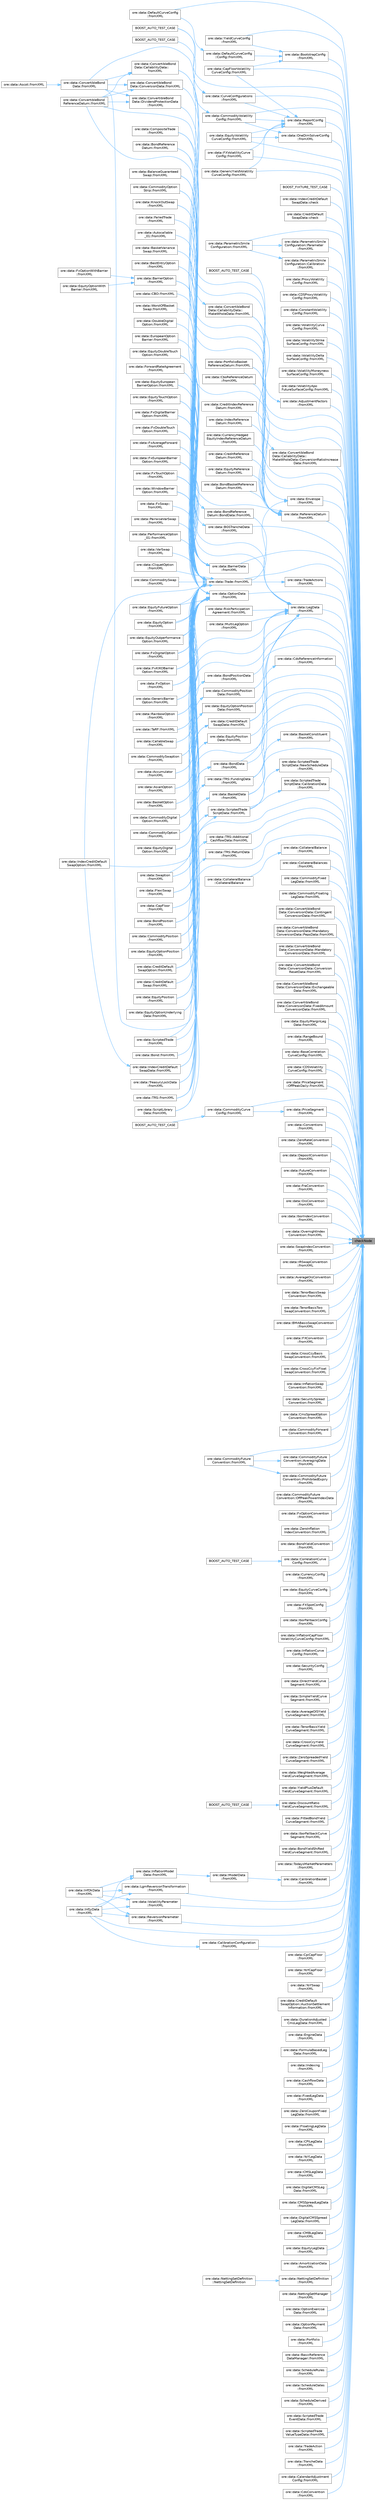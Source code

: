 digraph "checkNode"
{
 // INTERACTIVE_SVG=YES
 // LATEX_PDF_SIZE
  bgcolor="transparent";
  edge [fontname=Helvetica,fontsize=10,labelfontname=Helvetica,labelfontsize=10];
  node [fontname=Helvetica,fontsize=10,shape=box,height=0.2,width=0.4];
  rankdir="RL";
  Node1 [label="checkNode",height=0.2,width=0.4,color="gray40", fillcolor="grey60", style="filled", fontcolor="black",tooltip=" "];
  Node1 -> Node2 [dir="back",color="steelblue1",style="solid"];
  Node2 [label="BOOST_AUTO_TEST_CASE",height=0.2,width=0.4,color="grey40", fillcolor="white", style="filled",URL="$equitymarketdata_8cpp.html#a0a8db005e5898e1432e60360308e9a6f",tooltip=" "];
  Node1 -> Node3 [dir="back",color="steelblue1",style="solid"];
  Node3 [label="BOOST_FIXTURE_TEST_CASE",height=0.2,width=0.4,color="grey40", fillcolor="white", style="filled",URL="$xmlmanipulation_8cpp.html#ad98fc4ff9037682c679e8bbca8249702",tooltip=" "];
  Node1 -> Node4 [dir="back",color="steelblue1",style="solid"];
  Node4 [label="ore::data::IndexCreditDefault\lSwapData::check",height=0.2,width=0.4,color="grey40", fillcolor="white", style="filled",URL="$classore_1_1data_1_1_index_credit_default_swap_data.html#ad92e6967db37f79232ee69dc8bcf2c8e",tooltip=" "];
  Node1 -> Node5 [dir="back",color="steelblue1",style="solid"];
  Node5 [label="ore::data::CreditDefault\lSwapData::check",height=0.2,width=0.4,color="grey40", fillcolor="white", style="filled",URL="$classore_1_1data_1_1_credit_default_swap_data.html#af3e64aad8e4df9252c0c72cab80ce85d",tooltip=" "];
  Node1 -> Node6 [dir="back",color="steelblue1",style="solid"];
  Node6 [label="ore::data::BootstrapConfig\l::fromXML",height=0.2,width=0.4,color="grey40", fillcolor="white", style="filled",URL="$classore_1_1data_1_1_bootstrap_config.html#a510baf06568510646decfeaf1753e526",tooltip=" "];
  Node6 -> Node7 [dir="back",color="steelblue1",style="solid"];
  Node7 [label="ore::data::CapFloorVolatility\lCurveConfig::fromXML",height=0.2,width=0.4,color="grey40", fillcolor="white", style="filled",URL="$classore_1_1data_1_1_cap_floor_volatility_curve_config.html#a7741ae0fc924943de5bfe02928262eb7",tooltip=" "];
  Node6 -> Node8 [dir="back",color="steelblue1",style="solid"];
  Node8 [label="ore::data::DefaultCurveConfig\l::Config::fromXML",height=0.2,width=0.4,color="grey40", fillcolor="white", style="filled",URL="$classore_1_1data_1_1_default_curve_config_1_1_config.html#a7741ae0fc924943de5bfe02928262eb7",tooltip=" "];
  Node8 -> Node9 [dir="back",color="steelblue1",style="solid"];
  Node9 [label="ore::data::DefaultCurveConfig\l::fromXML",height=0.2,width=0.4,color="grey40", fillcolor="white", style="filled",URL="$classore_1_1data_1_1_default_curve_config.html#a7741ae0fc924943de5bfe02928262eb7",tooltip=" "];
  Node6 -> Node10 [dir="back",color="steelblue1",style="solid"];
  Node10 [label="ore::data::YieldCurveConfig\l::fromXML",height=0.2,width=0.4,color="grey40", fillcolor="white", style="filled",URL="$classore_1_1data_1_1_yield_curve_config.html#a7741ae0fc924943de5bfe02928262eb7",tooltip=" "];
  Node1 -> Node11 [dir="back",color="steelblue1",style="solid"];
  Node11 [label="ore::data::OneDimSolverConfig\l::fromXML",height=0.2,width=0.4,color="grey40", fillcolor="white", style="filled",URL="$classore_1_1data_1_1_one_dim_solver_config.html#a510baf06568510646decfeaf1753e526",tooltip=" "];
  Node11 -> Node12 [dir="back",color="steelblue1",style="solid"];
  Node12 [label="ore::data::CommodityVolatility\lConfig::fromXML",height=0.2,width=0.4,color="grey40", fillcolor="white", style="filled",URL="$classore_1_1data_1_1_commodity_volatility_config.html#a7741ae0fc924943de5bfe02928262eb7",tooltip=" "];
  Node12 -> Node13 [dir="back",color="steelblue1",style="solid"];
  Node13 [label="BOOST_AUTO_TEST_CASE",height=0.2,width=0.4,color="grey40", fillcolor="white", style="filled",URL="$test_2commodityvolcurveconfig_8cpp.html#a76d2ace592975c551478cdd34b5aa6d1",tooltip=" "];
  Node11 -> Node14 [dir="back",color="steelblue1",style="solid"];
  Node14 [label="ore::data::EquityVolatility\lCurveConfig::fromXML",height=0.2,width=0.4,color="grey40", fillcolor="white", style="filled",URL="$classore_1_1data_1_1_equity_volatility_curve_config.html#a7741ae0fc924943de5bfe02928262eb7",tooltip=" "];
  Node1 -> Node15 [dir="back",color="steelblue1",style="solid"];
  Node15 [label="ore::data::ParametricSmile\lConfiguration::Parameter\l::fromXML",height=0.2,width=0.4,color="grey40", fillcolor="white", style="filled",URL="$classore_1_1data_1_1_parametric_smile_configuration_1_1_parameter.html#a510baf06568510646decfeaf1753e526",tooltip=" "];
  Node15 -> Node16 [dir="back",color="steelblue1",style="solid"];
  Node16 [label="ore::data::ParametricSmile\lConfiguration::fromXML",height=0.2,width=0.4,color="grey40", fillcolor="white", style="filled",URL="$classore_1_1data_1_1_parametric_smile_configuration.html#a510baf06568510646decfeaf1753e526",tooltip=" "];
  Node1 -> Node17 [dir="back",color="steelblue1",style="solid"];
  Node17 [label="ore::data::ParametricSmile\lConfiguration::Calibration\l::fromXML",height=0.2,width=0.4,color="grey40", fillcolor="white", style="filled",URL="$classore_1_1data_1_1_parametric_smile_configuration_1_1_calibration.html#a510baf06568510646decfeaf1753e526",tooltip=" "];
  Node17 -> Node16 [dir="back",color="steelblue1",style="solid"];
  Node1 -> Node16 [dir="back",color="steelblue1",style="solid"];
  Node1 -> Node18 [dir="back",color="steelblue1",style="solid"];
  Node18 [label="ore::data::ProxyVolatility\lConfig::fromXML",height=0.2,width=0.4,color="grey40", fillcolor="white", style="filled",URL="$classore_1_1data_1_1_proxy_volatility_config.html#a510baf06568510646decfeaf1753e526",tooltip=" "];
  Node1 -> Node19 [dir="back",color="steelblue1",style="solid"];
  Node19 [label="ore::data::CDSProxyVolatility\lConfig::fromXML",height=0.2,width=0.4,color="grey40", fillcolor="white", style="filled",URL="$classore_1_1data_1_1_c_d_s_proxy_volatility_config.html#a510baf06568510646decfeaf1753e526",tooltip=" "];
  Node1 -> Node20 [dir="back",color="steelblue1",style="solid"];
  Node20 [label="ore::data::ConstantVolatility\lConfig::fromXML",height=0.2,width=0.4,color="grey40", fillcolor="white", style="filled",URL="$classore_1_1data_1_1_constant_volatility_config.html#a510baf06568510646decfeaf1753e526",tooltip=" "];
  Node1 -> Node21 [dir="back",color="steelblue1",style="solid"];
  Node21 [label="ore::data::VolatilityCurve\lConfig::fromXML",height=0.2,width=0.4,color="grey40", fillcolor="white", style="filled",URL="$classore_1_1data_1_1_volatility_curve_config.html#a510baf06568510646decfeaf1753e526",tooltip=" "];
  Node1 -> Node22 [dir="back",color="steelblue1",style="solid"];
  Node22 [label="ore::data::VolatilityStrike\lSurfaceConfig::fromXML",height=0.2,width=0.4,color="grey40", fillcolor="white", style="filled",URL="$classore_1_1data_1_1_volatility_strike_surface_config.html#a510baf06568510646decfeaf1753e526",tooltip=" "];
  Node1 -> Node23 [dir="back",color="steelblue1",style="solid"];
  Node23 [label="ore::data::VolatilityDelta\lSurfaceConfig::fromXML",height=0.2,width=0.4,color="grey40", fillcolor="white", style="filled",URL="$classore_1_1data_1_1_volatility_delta_surface_config.html#a510baf06568510646decfeaf1753e526",tooltip=" "];
  Node1 -> Node24 [dir="back",color="steelblue1",style="solid"];
  Node24 [label="ore::data::VolatilityMoneyness\lSurfaceConfig::fromXML",height=0.2,width=0.4,color="grey40", fillcolor="white", style="filled",URL="$classore_1_1data_1_1_volatility_moneyness_surface_config.html#a510baf06568510646decfeaf1753e526",tooltip=" "];
  Node1 -> Node25 [dir="back",color="steelblue1",style="solid"];
  Node25 [label="ore::data::VolatilityApo\lFutureSurfaceConfig::fromXML",height=0.2,width=0.4,color="grey40", fillcolor="white", style="filled",URL="$classore_1_1data_1_1_volatility_apo_future_surface_config.html#a510baf06568510646decfeaf1753e526",tooltip=" "];
  Node1 -> Node26 [dir="back",color="steelblue1",style="solid"];
  Node26 [label="ore::data::AdjustmentFactors\l::fromXML",height=0.2,width=0.4,color="grey40", fillcolor="white", style="filled",URL="$classore_1_1data_1_1_adjustment_factors.html#a510baf06568510646decfeaf1753e526",tooltip=" "];
  Node26 -> Node27 [dir="back",color="steelblue1",style="solid"];
  Node27 [label="BOOST_AUTO_TEST_CASE",height=0.2,width=0.4,color="grey40", fillcolor="white", style="filled",URL="$test_2adjustmentfactors_8cpp.html#a2edf43fc3d8300c5af3981ce2811dfe3",tooltip=" "];
  Node1 -> Node28 [dir="back",color="steelblue1",style="solid"];
  Node28 [label="ore::data::BGSTrancheData\l::fromXML",height=0.2,width=0.4,color="grey40", fillcolor="white", style="filled",URL="$classore_1_1data_1_1_b_g_s_tranche_data.html#a510baf06568510646decfeaf1753e526",tooltip=" "];
  Node28 -> Node29 [dir="back",color="steelblue1",style="solid"];
  Node29 [label="ore::data::BalanceGuaranteed\lSwap::fromXML",height=0.2,width=0.4,color="grey40", fillcolor="white", style="filled",URL="$classore_1_1data_1_1_balance_guaranteed_swap.html#a510baf06568510646decfeaf1753e526",tooltip=" "];
  Node1 -> Node30 [dir="back",color="steelblue1",style="solid"];
  Node30 [label="ore::data::BarrierData\l::fromXML",height=0.2,width=0.4,color="grey40", fillcolor="white", style="filled",URL="$classore_1_1data_1_1_barrier_data.html#a510baf06568510646decfeaf1753e526",tooltip=" "];
  Node30 -> Node31 [dir="back",color="steelblue1",style="solid"];
  Node31 [label="ore::data::BarrierOption\l::fromXML",height=0.2,width=0.4,color="grey40", fillcolor="white", style="filled",URL="$classore_1_1data_1_1_barrier_option.html#a510baf06568510646decfeaf1753e526",tooltip=" "];
  Node31 -> Node32 [dir="back",color="steelblue1",style="solid"];
  Node32 [label="ore::data::FxOptionWithBarrier\l::fromXML",height=0.2,width=0.4,color="grey40", fillcolor="white", style="filled",URL="$classore_1_1data_1_1_fx_option_with_barrier.html#a510baf06568510646decfeaf1753e526",tooltip=" "];
  Node31 -> Node33 [dir="back",color="steelblue1",style="solid"];
  Node33 [label="ore::data::EquityOptionWith\lBarrier::fromXML",height=0.2,width=0.4,color="grey40", fillcolor="white", style="filled",URL="$classore_1_1data_1_1_equity_option_with_barrier.html#a510baf06568510646decfeaf1753e526",tooltip=" "];
  Node30 -> Node34 [dir="back",color="steelblue1",style="solid"];
  Node34 [label="ore::data::CommodityOption\lStrip::fromXML",height=0.2,width=0.4,color="grey40", fillcolor="white", style="filled",URL="$classore_1_1data_1_1_commodity_option_strip.html#a510baf06568510646decfeaf1753e526",tooltip=" "];
  Node30 -> Node35 [dir="back",color="steelblue1",style="solid"];
  Node35 [label="ore::data::EquityDoubleTouch\lOption::fromXML",height=0.2,width=0.4,color="grey40", fillcolor="white", style="filled",URL="$classore_1_1data_1_1_equity_double_touch_option.html#a7741ae0fc924943de5bfe02928262eb7",tooltip=" "];
  Node30 -> Node36 [dir="back",color="steelblue1",style="solid"];
  Node36 [label="ore::data::EquityEuropean\lBarrierOption::fromXML",height=0.2,width=0.4,color="grey40", fillcolor="white", style="filled",URL="$classore_1_1data_1_1_equity_european_barrier_option.html#a7741ae0fc924943de5bfe02928262eb7",tooltip=" "];
  Node30 -> Node37 [dir="back",color="steelblue1",style="solid"];
  Node37 [label="ore::data::EquityTouchOption\l::fromXML",height=0.2,width=0.4,color="grey40", fillcolor="white", style="filled",URL="$classore_1_1data_1_1_equity_touch_option.html#a7741ae0fc924943de5bfe02928262eb7",tooltip=" "];
  Node30 -> Node38 [dir="back",color="steelblue1",style="solid"];
  Node38 [label="ore::data::FxDigitalBarrier\lOption::fromXML",height=0.2,width=0.4,color="grey40", fillcolor="white", style="filled",URL="$classore_1_1data_1_1_fx_digital_barrier_option.html#a7741ae0fc924943de5bfe02928262eb7",tooltip=" "];
  Node30 -> Node39 [dir="back",color="steelblue1",style="solid"];
  Node39 [label="ore::data::FxDoubleTouch\lOption::fromXML",height=0.2,width=0.4,color="grey40", fillcolor="white", style="filled",URL="$classore_1_1data_1_1_fx_double_touch_option.html#a7741ae0fc924943de5bfe02928262eb7",tooltip=" "];
  Node30 -> Node40 [dir="back",color="steelblue1",style="solid"];
  Node40 [label="ore::data::FxEuropeanBarrier\lOption::fromXML",height=0.2,width=0.4,color="grey40", fillcolor="white", style="filled",URL="$classore_1_1data_1_1_fx_european_barrier_option.html#a7741ae0fc924943de5bfe02928262eb7",tooltip=" "];
  Node30 -> Node41 [dir="back",color="steelblue1",style="solid"];
  Node41 [label="ore::data::FxTouchOption\l::fromXML",height=0.2,width=0.4,color="grey40", fillcolor="white", style="filled",URL="$classore_1_1data_1_1_fx_touch_option.html#a7741ae0fc924943de5bfe02928262eb7",tooltip=" "];
  Node30 -> Node42 [dir="back",color="steelblue1",style="solid"];
  Node42 [label="ore::data::KnockOutSwap\l::fromXML",height=0.2,width=0.4,color="grey40", fillcolor="white", style="filled",URL="$classore_1_1data_1_1_knock_out_swap.html#a7741ae0fc924943de5bfe02928262eb7",tooltip=" "];
  Node30 -> Node43 [dir="back",color="steelblue1",style="solid"];
  Node43 [label="ore::data::WindowBarrier\lOption::fromXML",height=0.2,width=0.4,color="grey40", fillcolor="white", style="filled",URL="$classore_1_1data_1_1_window_barrier_option.html#a7741ae0fc924943de5bfe02928262eb7",tooltip=" "];
  Node1 -> Node44 [dir="back",color="steelblue1",style="solid"];
  Node44 [label="ore::data::BasketConstituent\l::fromXML",height=0.2,width=0.4,color="grey40", fillcolor="white", style="filled",URL="$classore_1_1data_1_1_basket_constituent.html#a510baf06568510646decfeaf1753e526",tooltip=" "];
  Node44 -> Node45 [dir="back",color="steelblue1",style="solid"];
  Node45 [label="ore::data::BasketData\l::fromXML",height=0.2,width=0.4,color="grey40", fillcolor="white", style="filled",URL="$classore_1_1data_1_1_basket_data.html#a510baf06568510646decfeaf1753e526",tooltip=" "];
  Node45 -> Node46 [dir="back",color="steelblue1",style="solid"];
  Node46 [label="ore::data::IndexCreditDefault\lSwapData::fromXML",height=0.2,width=0.4,color="grey40", fillcolor="white", style="filled",URL="$classore_1_1data_1_1_index_credit_default_swap_data.html#a510baf06568510646decfeaf1753e526",tooltip=" "];
  Node46 -> Node47 [dir="back",color="steelblue1",style="solid"];
  Node47 [label="ore::data::IndexCreditDefault\lSwapOption::fromXML",height=0.2,width=0.4,color="grey40", fillcolor="white", style="filled",URL="$classore_1_1data_1_1_index_credit_default_swap_option.html#a510baf06568510646decfeaf1753e526",tooltip=" "];
  Node1 -> Node45 [dir="back",color="steelblue1",style="solid"];
  Node1 -> Node48 [dir="back",color="steelblue1",style="solid"];
  Node48 [label="ore::data::CollateralBalance\l::fromXML",height=0.2,width=0.4,color="grey40", fillcolor="white", style="filled",URL="$classore_1_1data_1_1_collateral_balance.html#a510baf06568510646decfeaf1753e526",tooltip=" "];
  Node48 -> Node49 [dir="back",color="steelblue1",style="solid"];
  Node49 [label="ore::data::CollateralBalance\l::CollateralBalance",height=0.2,width=0.4,color="grey40", fillcolor="white", style="filled",URL="$classore_1_1data_1_1_collateral_balance.html#a2c47fd4e5eb93d32045a6f5ef4b15dd9",tooltip=" "];
  Node1 -> Node50 [dir="back",color="steelblue1",style="solid"];
  Node50 [label="ore::data::CollateralBalances\l::fromXML",height=0.2,width=0.4,color="grey40", fillcolor="white", style="filled",URL="$classore_1_1data_1_1_collateral_balances.html#a510baf06568510646decfeaf1753e526",tooltip=" "];
  Node1 -> Node51 [dir="back",color="steelblue1",style="solid"];
  Node51 [label="ore::data::CommodityFixed\lLegData::fromXML",height=0.2,width=0.4,color="grey40", fillcolor="white", style="filled",URL="$classore_1_1data_1_1_commodity_fixed_leg_data.html#a510baf06568510646decfeaf1753e526",tooltip=" "];
  Node1 -> Node52 [dir="back",color="steelblue1",style="solid"];
  Node52 [label="ore::data::CommodityFloating\lLegData::fromXML",height=0.2,width=0.4,color="grey40", fillcolor="white", style="filled",URL="$classore_1_1data_1_1_commodity_floating_leg_data.html#a510baf06568510646decfeaf1753e526",tooltip=" "];
  Node1 -> Node53 [dir="back",color="steelblue1",style="solid"];
  Node53 [label="ore::data::ConvertibleBond\lData::CallabilityData::\lMakeWholeData::ConversionRatioIncrease\lData::fromXML",height=0.2,width=0.4,color="grey40", fillcolor="white", style="filled",URL="$classore_1_1data_1_1_convertible_bond_data_1_1_callability_data_1_1_make_whole_data_1_1_conversion_ratio_increase_data.html#a510baf06568510646decfeaf1753e526",tooltip=" "];
  Node53 -> Node54 [dir="back",color="steelblue1",style="solid"];
  Node54 [label="ore::data::ConvertibleBond\lData::CallabilityData::\lMakeWholeData::fromXML",height=0.2,width=0.4,color="grey40", fillcolor="white", style="filled",URL="$classore_1_1data_1_1_convertible_bond_data_1_1_callability_data_1_1_make_whole_data.html#a510baf06568510646decfeaf1753e526",tooltip=" "];
  Node54 -> Node55 [dir="back",color="steelblue1",style="solid"];
  Node55 [label="ore::data::ConvertibleBond\lData::CallabilityData::\lfromXML",height=0.2,width=0.4,color="grey40", fillcolor="white", style="filled",URL="$classore_1_1data_1_1_convertible_bond_data_1_1_callability_data.html#a510baf06568510646decfeaf1753e526",tooltip=" "];
  Node55 -> Node56 [dir="back",color="steelblue1",style="solid"];
  Node56 [label="ore::data::ConvertibleBond\lData::fromXML",height=0.2,width=0.4,color="grey40", fillcolor="white", style="filled",URL="$classore_1_1data_1_1_convertible_bond_data.html#a510baf06568510646decfeaf1753e526",tooltip=" "];
  Node56 -> Node57 [dir="back",color="steelblue1",style="solid"];
  Node57 [label="ore::data::Ascot::fromXML",height=0.2,width=0.4,color="grey40", fillcolor="white", style="filled",URL="$classore_1_1data_1_1_ascot.html#a7741ae0fc924943de5bfe02928262eb7",tooltip=" "];
  Node55 -> Node58 [dir="back",color="steelblue1",style="solid"];
  Node58 [label="ore::data::ConvertibleBond\lReferenceDatum::fromXML",height=0.2,width=0.4,color="grey40", fillcolor="white", style="filled",URL="$classore_1_1data_1_1_convertible_bond_reference_datum.html#a7741ae0fc924943de5bfe02928262eb7",tooltip=" "];
  Node1 -> Node54 [dir="back",color="steelblue1",style="solid"];
  Node1 -> Node55 [dir="back",color="steelblue1",style="solid"];
  Node1 -> Node59 [dir="back",color="steelblue1",style="solid"];
  Node59 [label="ore::data::ConvertibleBond\lData::ConversionData::Contingent\lConversionData::fromXML",height=0.2,width=0.4,color="grey40", fillcolor="white", style="filled",URL="$classore_1_1data_1_1_convertible_bond_data_1_1_conversion_data_1_1_contingent_conversion_data.html#a510baf06568510646decfeaf1753e526",tooltip=" "];
  Node1 -> Node60 [dir="back",color="steelblue1",style="solid"];
  Node60 [label="ore::data::ConvertibleBond\lData::ConversionData::Mandatory\lConversionData::PepsData::fromXML",height=0.2,width=0.4,color="grey40", fillcolor="white", style="filled",URL="$classore_1_1data_1_1_convertible_bond_data_1_1_conversion_data_1_1_mandatory_conversion_data_1_1_peps_data.html#a510baf06568510646decfeaf1753e526",tooltip=" "];
  Node1 -> Node61 [dir="back",color="steelblue1",style="solid"];
  Node61 [label="ore::data::ConvertibleBond\lData::ConversionData::Mandatory\lConversionData::fromXML",height=0.2,width=0.4,color="grey40", fillcolor="white", style="filled",URL="$classore_1_1data_1_1_convertible_bond_data_1_1_conversion_data_1_1_mandatory_conversion_data.html#a510baf06568510646decfeaf1753e526",tooltip=" "];
  Node1 -> Node62 [dir="back",color="steelblue1",style="solid"];
  Node62 [label="ore::data::ConvertibleBond\lData::ConversionData::Conversion\lResetData::fromXML",height=0.2,width=0.4,color="grey40", fillcolor="white", style="filled",URL="$classore_1_1data_1_1_convertible_bond_data_1_1_conversion_data_1_1_conversion_reset_data.html#a510baf06568510646decfeaf1753e526",tooltip=" "];
  Node1 -> Node63 [dir="back",color="steelblue1",style="solid"];
  Node63 [label="ore::data::ConvertibleBond\lData::ConversionData::Exchangeable\lData::fromXML",height=0.2,width=0.4,color="grey40", fillcolor="white", style="filled",URL="$classore_1_1data_1_1_convertible_bond_data_1_1_conversion_data_1_1_exchangeable_data.html#a510baf06568510646decfeaf1753e526",tooltip=" "];
  Node1 -> Node64 [dir="back",color="steelblue1",style="solid"];
  Node64 [label="ore::data::ConvertibleBond\lData::ConversionData::FixedAmount\lConversionData::fromXML",height=0.2,width=0.4,color="grey40", fillcolor="white", style="filled",URL="$classore_1_1data_1_1_convertible_bond_data_1_1_conversion_data_1_1_fixed_amount_conversion_data.html#a510baf06568510646decfeaf1753e526",tooltip=" "];
  Node1 -> Node65 [dir="back",color="steelblue1",style="solid"];
  Node65 [label="ore::data::ConvertibleBond\lData::ConversionData::fromXML",height=0.2,width=0.4,color="grey40", fillcolor="white", style="filled",URL="$classore_1_1data_1_1_convertible_bond_data_1_1_conversion_data.html#a510baf06568510646decfeaf1753e526",tooltip=" "];
  Node65 -> Node56 [dir="back",color="steelblue1",style="solid"];
  Node65 -> Node58 [dir="back",color="steelblue1",style="solid"];
  Node1 -> Node66 [dir="back",color="steelblue1",style="solid"];
  Node66 [label="ore::data::ConvertibleBond\lData::DividendProtectionData\l::fromXML",height=0.2,width=0.4,color="grey40", fillcolor="white", style="filled",URL="$classore_1_1data_1_1_convertible_bond_data_1_1_dividend_protection_data.html#a510baf06568510646decfeaf1753e526",tooltip=" "];
  Node66 -> Node56 [dir="back",color="steelblue1",style="solid"];
  Node66 -> Node58 [dir="back",color="steelblue1",style="solid"];
  Node1 -> Node56 [dir="back",color="steelblue1",style="solid"];
  Node1 -> Node67 [dir="back",color="steelblue1",style="solid"];
  Node67 [label="ore::data::EquityMarginLeg\lData::fromXML",height=0.2,width=0.4,color="grey40", fillcolor="white", style="filled",URL="$classore_1_1data_1_1_equity_margin_leg_data.html#a510baf06568510646decfeaf1753e526",tooltip=" "];
  Node1 -> Node68 [dir="back",color="steelblue1",style="solid"];
  Node68 [label="ore::data::RangeBound\l::fromXML",height=0.2,width=0.4,color="grey40", fillcolor="white", style="filled",URL="$classore_1_1data_1_1_range_bound.html#a510baf06568510646decfeaf1753e526",tooltip=" "];
  Node1 -> Node69 [dir="back",color="steelblue1",style="solid"];
  Node69 [label="ore::data::BaseCorrelation\lCurveConfig::fromXML",height=0.2,width=0.4,color="grey40", fillcolor="white", style="filled",URL="$classore_1_1data_1_1_base_correlation_curve_config.html#a7741ae0fc924943de5bfe02928262eb7",tooltip=" "];
  Node1 -> Node7 [dir="back",color="steelblue1",style="solid"];
  Node1 -> Node70 [dir="back",color="steelblue1",style="solid"];
  Node70 [label="ore::data::CDSVolatility\lCurveConfig::fromXML",height=0.2,width=0.4,color="grey40", fillcolor="white", style="filled",URL="$classore_1_1data_1_1_c_d_s_volatility_curve_config.html#a7741ae0fc924943de5bfe02928262eb7",tooltip=" "];
  Node1 -> Node71 [dir="back",color="steelblue1",style="solid"];
  Node71 [label="ore::data::PriceSegment\l::OffPeakDaily::fromXML",height=0.2,width=0.4,color="grey40", fillcolor="white", style="filled",URL="$classore_1_1data_1_1_price_segment_1_1_off_peak_daily.html#a7741ae0fc924943de5bfe02928262eb7",tooltip=" "];
  Node1 -> Node72 [dir="back",color="steelblue1",style="solid"];
  Node72 [label="ore::data::PriceSegment\l::fromXML",height=0.2,width=0.4,color="grey40", fillcolor="white", style="filled",URL="$classore_1_1data_1_1_price_segment.html#a7741ae0fc924943de5bfe02928262eb7",tooltip=" "];
  Node72 -> Node73 [dir="back",color="steelblue1",style="solid"];
  Node73 [label="ore::data::CommodityCurve\lConfig::fromXML",height=0.2,width=0.4,color="grey40", fillcolor="white", style="filled",URL="$classore_1_1data_1_1_commodity_curve_config.html#a7741ae0fc924943de5bfe02928262eb7",tooltip=" "];
  Node73 -> Node74 [dir="back",color="steelblue1",style="solid"];
  Node74 [label="BOOST_AUTO_TEST_CASE",height=0.2,width=0.4,color="grey40", fillcolor="white", style="filled",URL="$test_2commoditycurveconfig_8cpp.html#a211329d4e6d8e3d23c39ccee40f56f99",tooltip=" "];
  Node1 -> Node73 [dir="back",color="steelblue1",style="solid"];
  Node1 -> Node12 [dir="back",color="steelblue1",style="solid"];
  Node1 -> Node75 [dir="back",color="steelblue1",style="solid"];
  Node75 [label="ore::data::Conventions\l::fromXML",height=0.2,width=0.4,color="grey40", fillcolor="white", style="filled",URL="$classore_1_1data_1_1_conventions.html#a7741ae0fc924943de5bfe02928262eb7",tooltip=" "];
  Node1 -> Node76 [dir="back",color="steelblue1",style="solid"];
  Node76 [label="ore::data::ZeroRateConvention\l::fromXML",height=0.2,width=0.4,color="grey40", fillcolor="white", style="filled",URL="$classore_1_1data_1_1_zero_rate_convention.html#a7741ae0fc924943de5bfe02928262eb7",tooltip=" "];
  Node1 -> Node77 [dir="back",color="steelblue1",style="solid"];
  Node77 [label="ore::data::DepositConvention\l::fromXML",height=0.2,width=0.4,color="grey40", fillcolor="white", style="filled",URL="$classore_1_1data_1_1_deposit_convention.html#a7741ae0fc924943de5bfe02928262eb7",tooltip=" "];
  Node1 -> Node78 [dir="back",color="steelblue1",style="solid"];
  Node78 [label="ore::data::FutureConvention\l::fromXML",height=0.2,width=0.4,color="grey40", fillcolor="white", style="filled",URL="$classore_1_1data_1_1_future_convention.html#a7741ae0fc924943de5bfe02928262eb7",tooltip="Serialisation."];
  Node1 -> Node79 [dir="back",color="steelblue1",style="solid"];
  Node79 [label="ore::data::FraConvention\l::fromXML",height=0.2,width=0.4,color="grey40", fillcolor="white", style="filled",URL="$classore_1_1data_1_1_fra_convention.html#a7741ae0fc924943de5bfe02928262eb7",tooltip=" "];
  Node1 -> Node80 [dir="back",color="steelblue1",style="solid"];
  Node80 [label="ore::data::OisConvention\l::fromXML",height=0.2,width=0.4,color="grey40", fillcolor="white", style="filled",URL="$classore_1_1data_1_1_ois_convention.html#a7741ae0fc924943de5bfe02928262eb7",tooltip=" "];
  Node1 -> Node81 [dir="back",color="steelblue1",style="solid"];
  Node81 [label="ore::data::IborIndexConvention\l::fromXML",height=0.2,width=0.4,color="grey40", fillcolor="white", style="filled",URL="$classore_1_1data_1_1_ibor_index_convention.html#a7741ae0fc924943de5bfe02928262eb7",tooltip=" "];
  Node1 -> Node82 [dir="back",color="steelblue1",style="solid"];
  Node82 [label="ore::data::OvernightIndex\lConvention::fromXML",height=0.2,width=0.4,color="grey40", fillcolor="white", style="filled",URL="$classore_1_1data_1_1_overnight_index_convention.html#a7741ae0fc924943de5bfe02928262eb7",tooltip=" "];
  Node1 -> Node83 [dir="back",color="steelblue1",style="solid"];
  Node83 [label="ore::data::SwapIndexConvention\l::fromXML",height=0.2,width=0.4,color="grey40", fillcolor="white", style="filled",URL="$classore_1_1data_1_1_swap_index_convention.html#a7741ae0fc924943de5bfe02928262eb7",tooltip=" "];
  Node1 -> Node84 [dir="back",color="steelblue1",style="solid"];
  Node84 [label="ore::data::IRSwapConvention\l::fromXML",height=0.2,width=0.4,color="grey40", fillcolor="white", style="filled",URL="$classore_1_1data_1_1_i_r_swap_convention.html#a7741ae0fc924943de5bfe02928262eb7",tooltip=" "];
  Node1 -> Node85 [dir="back",color="steelblue1",style="solid"];
  Node85 [label="ore::data::AverageOisConvention\l::fromXML",height=0.2,width=0.4,color="grey40", fillcolor="white", style="filled",URL="$classore_1_1data_1_1_average_ois_convention.html#a7741ae0fc924943de5bfe02928262eb7",tooltip=" "];
  Node1 -> Node86 [dir="back",color="steelblue1",style="solid"];
  Node86 [label="ore::data::TenorBasisSwap\lConvention::fromXML",height=0.2,width=0.4,color="grey40", fillcolor="white", style="filled",URL="$classore_1_1data_1_1_tenor_basis_swap_convention.html#a7741ae0fc924943de5bfe02928262eb7",tooltip=" "];
  Node1 -> Node87 [dir="back",color="steelblue1",style="solid"];
  Node87 [label="ore::data::TenorBasisTwo\lSwapConvention::fromXML",height=0.2,width=0.4,color="grey40", fillcolor="white", style="filled",URL="$classore_1_1data_1_1_tenor_basis_two_swap_convention.html#a7741ae0fc924943de5bfe02928262eb7",tooltip=" "];
  Node1 -> Node88 [dir="back",color="steelblue1",style="solid"];
  Node88 [label="ore::data::BMABasisSwapConvention\l::fromXML",height=0.2,width=0.4,color="grey40", fillcolor="white", style="filled",URL="$classore_1_1data_1_1_b_m_a_basis_swap_convention.html#a7741ae0fc924943de5bfe02928262eb7",tooltip=" "];
  Node1 -> Node89 [dir="back",color="steelblue1",style="solid"];
  Node89 [label="ore::data::FXConvention\l::fromXML",height=0.2,width=0.4,color="grey40", fillcolor="white", style="filled",URL="$classore_1_1data_1_1_f_x_convention.html#a7741ae0fc924943de5bfe02928262eb7",tooltip=" "];
  Node1 -> Node90 [dir="back",color="steelblue1",style="solid"];
  Node90 [label="ore::data::CrossCcyBasis\lSwapConvention::fromXML",height=0.2,width=0.4,color="grey40", fillcolor="white", style="filled",URL="$classore_1_1data_1_1_cross_ccy_basis_swap_convention.html#a7741ae0fc924943de5bfe02928262eb7",tooltip=" "];
  Node1 -> Node91 [dir="back",color="steelblue1",style="solid"];
  Node91 [label="ore::data::CrossCcyFixFloat\lSwapConvention::fromXML",height=0.2,width=0.4,color="grey40", fillcolor="white", style="filled",URL="$classore_1_1data_1_1_cross_ccy_fix_float_swap_convention.html#a7741ae0fc924943de5bfe02928262eb7",tooltip=" "];
  Node1 -> Node92 [dir="back",color="steelblue1",style="solid"];
  Node92 [label="ore::data::InflationSwap\lConvention::fromXML",height=0.2,width=0.4,color="grey40", fillcolor="white", style="filled",URL="$classore_1_1data_1_1_inflation_swap_convention.html#a7741ae0fc924943de5bfe02928262eb7",tooltip=" "];
  Node1 -> Node93 [dir="back",color="steelblue1",style="solid"];
  Node93 [label="ore::data::SecuritySpread\lConvention::fromXML",height=0.2,width=0.4,color="grey40", fillcolor="white", style="filled",URL="$classore_1_1data_1_1_security_spread_convention.html#a7741ae0fc924943de5bfe02928262eb7",tooltip=" "];
  Node1 -> Node94 [dir="back",color="steelblue1",style="solid"];
  Node94 [label="ore::data::CmsSpreadOption\lConvention::fromXML",height=0.2,width=0.4,color="grey40", fillcolor="white", style="filled",URL="$classore_1_1data_1_1_cms_spread_option_convention.html#a7741ae0fc924943de5bfe02928262eb7",tooltip=" "];
  Node1 -> Node95 [dir="back",color="steelblue1",style="solid"];
  Node95 [label="ore::data::CommodityForward\lConvention::fromXML",height=0.2,width=0.4,color="grey40", fillcolor="white", style="filled",URL="$classore_1_1data_1_1_commodity_forward_convention.html#a7741ae0fc924943de5bfe02928262eb7",tooltip=" "];
  Node1 -> Node96 [dir="back",color="steelblue1",style="solid"];
  Node96 [label="ore::data::CommodityFuture\lConvention::AveragingData\l::fromXML",height=0.2,width=0.4,color="grey40", fillcolor="white", style="filled",URL="$classore_1_1data_1_1_commodity_future_convention_1_1_averaging_data.html#a7741ae0fc924943de5bfe02928262eb7",tooltip="Serialisation."];
  Node96 -> Node97 [dir="back",color="steelblue1",style="solid"];
  Node97 [label="ore::data::CommodityFuture\lConvention::fromXML",height=0.2,width=0.4,color="grey40", fillcolor="white", style="filled",URL="$classore_1_1data_1_1_commodity_future_convention.html#a7741ae0fc924943de5bfe02928262eb7",tooltip="Serialisation."];
  Node1 -> Node98 [dir="back",color="steelblue1",style="solid"];
  Node98 [label="ore::data::CommodityFuture\lConvention::OffPeakPowerIndexData\l::fromXML",height=0.2,width=0.4,color="grey40", fillcolor="white", style="filled",URL="$classore_1_1data_1_1_commodity_future_convention_1_1_off_peak_power_index_data.html#a7741ae0fc924943de5bfe02928262eb7",tooltip=" "];
  Node1 -> Node99 [dir="back",color="steelblue1",style="solid"];
  Node99 [label="ore::data::CommodityFuture\lConvention::ProhibitedExpiry\l::fromXML",height=0.2,width=0.4,color="grey40", fillcolor="white", style="filled",URL="$classore_1_1data_1_1_commodity_future_convention_1_1_prohibited_expiry.html#a7741ae0fc924943de5bfe02928262eb7",tooltip=" "];
  Node99 -> Node97 [dir="back",color="steelblue1",style="solid"];
  Node1 -> Node97 [dir="back",color="steelblue1",style="solid"];
  Node1 -> Node100 [dir="back",color="steelblue1",style="solid"];
  Node100 [label="ore::data::FxOptionConvention\l::fromXML",height=0.2,width=0.4,color="grey40", fillcolor="white", style="filled",URL="$classore_1_1data_1_1_fx_option_convention.html#a7741ae0fc924943de5bfe02928262eb7",tooltip=" "];
  Node1 -> Node101 [dir="back",color="steelblue1",style="solid"];
  Node101 [label="ore::data::ZeroInflation\lIndexConvention::fromXML",height=0.2,width=0.4,color="grey40", fillcolor="white", style="filled",URL="$classore_1_1data_1_1_zero_inflation_index_convention.html#a7741ae0fc924943de5bfe02928262eb7",tooltip=" "];
  Node1 -> Node102 [dir="back",color="steelblue1",style="solid"];
  Node102 [label="ore::data::BondYieldConvention\l::fromXML",height=0.2,width=0.4,color="grey40", fillcolor="white", style="filled",URL="$classore_1_1data_1_1_bond_yield_convention.html#a7741ae0fc924943de5bfe02928262eb7",tooltip=" "];
  Node1 -> Node103 [dir="back",color="steelblue1",style="solid"];
  Node103 [label="ore::data::CorrelationCurve\lConfig::fromXML",height=0.2,width=0.4,color="grey40", fillcolor="white", style="filled",URL="$classore_1_1data_1_1_correlation_curve_config.html#a7741ae0fc924943de5bfe02928262eb7",tooltip=" "];
  Node103 -> Node104 [dir="back",color="steelblue1",style="solid"];
  Node104 [label="BOOST_AUTO_TEST_CASE",height=0.2,width=0.4,color="grey40", fillcolor="white", style="filled",URL="$test_2correlationcurveconfig_8cpp.html#a696fe6eb94b2344fe284da1303c78f2b",tooltip=" "];
  Node1 -> Node105 [dir="back",color="steelblue1",style="solid"];
  Node105 [label="ore::data::CurrencyConfig\l::fromXML",height=0.2,width=0.4,color="grey40", fillcolor="white", style="filled",URL="$classore_1_1data_1_1_currency_config.html#a7741ae0fc924943de5bfe02928262eb7",tooltip=" "];
  Node1 -> Node106 [dir="back",color="steelblue1",style="solid"];
  Node106 [label="ore::data::CurveConfigurations\l::fromXML",height=0.2,width=0.4,color="grey40", fillcolor="white", style="filled",URL="$classore_1_1data_1_1_curve_configurations.html#a7741ae0fc924943de5bfe02928262eb7",tooltip=" "];
  Node106 -> Node2 [dir="back",color="steelblue1",style="solid"];
  Node1 -> Node9 [dir="back",color="steelblue1",style="solid"];
  Node1 -> Node107 [dir="back",color="steelblue1",style="solid"];
  Node107 [label="ore::data::EquityCurveConfig\l::fromXML",height=0.2,width=0.4,color="grey40", fillcolor="white", style="filled",URL="$classore_1_1data_1_1_equity_curve_config.html#a7741ae0fc924943de5bfe02928262eb7",tooltip=" "];
  Node1 -> Node14 [dir="back",color="steelblue1",style="solid"];
  Node1 -> Node108 [dir="back",color="steelblue1",style="solid"];
  Node108 [label="ore::data::FXSpotConfig\l::fromXML",height=0.2,width=0.4,color="grey40", fillcolor="white", style="filled",URL="$classore_1_1data_1_1_f_x_spot_config.html#a7741ae0fc924943de5bfe02928262eb7",tooltip=" "];
  Node1 -> Node109 [dir="back",color="steelblue1",style="solid"];
  Node109 [label="ore::data::FXVolatilityCurve\lConfig::fromXML",height=0.2,width=0.4,color="grey40", fillcolor="white", style="filled",URL="$classore_1_1data_1_1_f_x_volatility_curve_config.html#a7741ae0fc924943de5bfe02928262eb7",tooltip=" "];
  Node1 -> Node110 [dir="back",color="steelblue1",style="solid"];
  Node110 [label="ore::data::GenericYieldVolatility\lCurveConfig::fromXML",height=0.2,width=0.4,color="grey40", fillcolor="white", style="filled",URL="$classore_1_1data_1_1_generic_yield_volatility_curve_config.html#a7741ae0fc924943de5bfe02928262eb7",tooltip=" "];
  Node1 -> Node111 [dir="back",color="steelblue1",style="solid"];
  Node111 [label="ore::data::IborFallbackConfig\l::fromXML",height=0.2,width=0.4,color="grey40", fillcolor="white", style="filled",URL="$classore_1_1data_1_1_ibor_fallback_config.html#a7741ae0fc924943de5bfe02928262eb7",tooltip=" "];
  Node1 -> Node112 [dir="back",color="steelblue1",style="solid"];
  Node112 [label="ore::data::InflationCapFloor\lVolatilityCurveConfig::fromXML",height=0.2,width=0.4,color="grey40", fillcolor="white", style="filled",URL="$classore_1_1data_1_1_inflation_cap_floor_volatility_curve_config.html#a7741ae0fc924943de5bfe02928262eb7",tooltip=" "];
  Node1 -> Node113 [dir="back",color="steelblue1",style="solid"];
  Node113 [label="ore::data::InflationCurve\lConfig::fromXML",height=0.2,width=0.4,color="grey40", fillcolor="white", style="filled",URL="$classore_1_1data_1_1_inflation_curve_config.html#a7741ae0fc924943de5bfe02928262eb7",tooltip=" "];
  Node1 -> Node114 [dir="back",color="steelblue1",style="solid"];
  Node114 [label="ore::data::ReportConfig\l::fromXML",height=0.2,width=0.4,color="grey40", fillcolor="white", style="filled",URL="$classore_1_1data_1_1_report_config.html#a7741ae0fc924943de5bfe02928262eb7",tooltip=" "];
  Node114 -> Node7 [dir="back",color="steelblue1",style="solid"];
  Node114 -> Node12 [dir="back",color="steelblue1",style="solid"];
  Node114 -> Node106 [dir="back",color="steelblue1",style="solid"];
  Node114 -> Node14 [dir="back",color="steelblue1",style="solid"];
  Node114 -> Node109 [dir="back",color="steelblue1",style="solid"];
  Node114 -> Node110 [dir="back",color="steelblue1",style="solid"];
  Node1 -> Node115 [dir="back",color="steelblue1",style="solid"];
  Node115 [label="ore::data::SecurityConfig\l::fromXML",height=0.2,width=0.4,color="grey40", fillcolor="white", style="filled",URL="$classore_1_1data_1_1_security_config.html#a7741ae0fc924943de5bfe02928262eb7",tooltip=" "];
  Node1 -> Node116 [dir="back",color="steelblue1",style="solid"];
  Node116 [label="ore::data::DirectYieldCurve\lSegment::fromXML",height=0.2,width=0.4,color="grey40", fillcolor="white", style="filled",URL="$classore_1_1data_1_1_direct_yield_curve_segment.html#a7741ae0fc924943de5bfe02928262eb7",tooltip=" "];
  Node1 -> Node117 [dir="back",color="steelblue1",style="solid"];
  Node117 [label="ore::data::SimpleYieldCurve\lSegment::fromXML",height=0.2,width=0.4,color="grey40", fillcolor="white", style="filled",URL="$classore_1_1data_1_1_simple_yield_curve_segment.html#a7741ae0fc924943de5bfe02928262eb7",tooltip=" "];
  Node1 -> Node118 [dir="back",color="steelblue1",style="solid"];
  Node118 [label="ore::data::AverageOISYield\lCurveSegment::fromXML",height=0.2,width=0.4,color="grey40", fillcolor="white", style="filled",URL="$classore_1_1data_1_1_average_o_i_s_yield_curve_segment.html#a7741ae0fc924943de5bfe02928262eb7",tooltip=" "];
  Node1 -> Node119 [dir="back",color="steelblue1",style="solid"];
  Node119 [label="ore::data::TenorBasisYield\lCurveSegment::fromXML",height=0.2,width=0.4,color="grey40", fillcolor="white", style="filled",URL="$classore_1_1data_1_1_tenor_basis_yield_curve_segment.html#a7741ae0fc924943de5bfe02928262eb7",tooltip=" "];
  Node1 -> Node120 [dir="back",color="steelblue1",style="solid"];
  Node120 [label="ore::data::CrossCcyYield\lCurveSegment::fromXML",height=0.2,width=0.4,color="grey40", fillcolor="white", style="filled",URL="$classore_1_1data_1_1_cross_ccy_yield_curve_segment.html#a7741ae0fc924943de5bfe02928262eb7",tooltip=" "];
  Node1 -> Node121 [dir="back",color="steelblue1",style="solid"];
  Node121 [label="ore::data::ZeroSpreadedYield\lCurveSegment::fromXML",height=0.2,width=0.4,color="grey40", fillcolor="white", style="filled",URL="$classore_1_1data_1_1_zero_spreaded_yield_curve_segment.html#a7741ae0fc924943de5bfe02928262eb7",tooltip=" "];
  Node1 -> Node122 [dir="back",color="steelblue1",style="solid"];
  Node122 [label="ore::data::WeightedAverage\lYieldCurveSegment::fromXML",height=0.2,width=0.4,color="grey40", fillcolor="white", style="filled",URL="$classore_1_1data_1_1_weighted_average_yield_curve_segment.html#a7741ae0fc924943de5bfe02928262eb7",tooltip=" "];
  Node1 -> Node123 [dir="back",color="steelblue1",style="solid"];
  Node123 [label="ore::data::YieldPlusDefault\lYieldCurveSegment::fromXML",height=0.2,width=0.4,color="grey40", fillcolor="white", style="filled",URL="$classore_1_1data_1_1_yield_plus_default_yield_curve_segment.html#a7741ae0fc924943de5bfe02928262eb7",tooltip=" "];
  Node1 -> Node124 [dir="back",color="steelblue1",style="solid"];
  Node124 [label="ore::data::DiscountRatio\lYieldCurveSegment::fromXML",height=0.2,width=0.4,color="grey40", fillcolor="white", style="filled",URL="$classore_1_1data_1_1_discount_ratio_yield_curve_segment.html#a7741ae0fc924943de5bfe02928262eb7",tooltip=" "];
  Node124 -> Node125 [dir="back",color="steelblue1",style="solid"];
  Node125 [label="BOOST_AUTO_TEST_CASE",height=0.2,width=0.4,color="grey40", fillcolor="white", style="filled",URL="$test_2curveconfig_8cpp.html#ac3d1d49df97d682bf9887e65c4156404",tooltip=" "];
  Node1 -> Node126 [dir="back",color="steelblue1",style="solid"];
  Node126 [label="ore::data::FittedBondYield\lCurveSegment::fromXML",height=0.2,width=0.4,color="grey40", fillcolor="white", style="filled",URL="$classore_1_1data_1_1_fitted_bond_yield_curve_segment.html#a7741ae0fc924943de5bfe02928262eb7",tooltip=" "];
  Node1 -> Node127 [dir="back",color="steelblue1",style="solid"];
  Node127 [label="ore::data::IborFallbackCurve\lSegment::fromXML",height=0.2,width=0.4,color="grey40", fillcolor="white", style="filled",URL="$classore_1_1data_1_1_ibor_fallback_curve_segment.html#a7741ae0fc924943de5bfe02928262eb7",tooltip=" "];
  Node1 -> Node128 [dir="back",color="steelblue1",style="solid"];
  Node128 [label="ore::data::BondYieldShifted\lYieldCurveSegment::fromXML",height=0.2,width=0.4,color="grey40", fillcolor="white", style="filled",URL="$classore_1_1data_1_1_bond_yield_shifted_yield_curve_segment.html#a7741ae0fc924943de5bfe02928262eb7",tooltip=" "];
  Node1 -> Node10 [dir="back",color="steelblue1",style="solid"];
  Node1 -> Node129 [dir="back",color="steelblue1",style="solid"];
  Node129 [label="ore::data::TodaysMarketParameters\l::fromXML",height=0.2,width=0.4,color="grey40", fillcolor="white", style="filled",URL="$classore_1_1data_1_1_todays_market_parameters.html#a7741ae0fc924943de5bfe02928262eb7",tooltip=" "];
  Node1 -> Node130 [dir="back",color="steelblue1",style="solid"];
  Node130 [label="ore::data::CalibrationBasket\l::fromXML",height=0.2,width=0.4,color="grey40", fillcolor="white", style="filled",URL="$classore_1_1data_1_1_calibration_basket.html#a7741ae0fc924943de5bfe02928262eb7",tooltip=" "];
  Node130 -> Node131 [dir="back",color="steelblue1",style="solid"];
  Node131 [label="ore::data::ModelData\l::fromXML",height=0.2,width=0.4,color="grey40", fillcolor="white", style="filled",URL="$classore_1_1data_1_1_model_data.html#a7741ae0fc924943de5bfe02928262eb7",tooltip=" "];
  Node131 -> Node132 [dir="back",color="steelblue1",style="solid"];
  Node132 [label="ore::data::InflationModel\lData::fromXML",height=0.2,width=0.4,color="grey40", fillcolor="white", style="filled",URL="$classore_1_1data_1_1_inflation_model_data.html#a7741ae0fc924943de5bfe02928262eb7",tooltip=" "];
  Node132 -> Node133 [dir="back",color="steelblue1",style="solid"];
  Node133 [label="ore::data::InfDkData\l::fromXML",height=0.2,width=0.4,color="grey40", fillcolor="white", style="filled",URL="$classore_1_1data_1_1_inf_dk_data.html#a7741ae0fc924943de5bfe02928262eb7",tooltip=" "];
  Node132 -> Node134 [dir="back",color="steelblue1",style="solid"];
  Node134 [label="ore::data::InfJyData\l::fromXML",height=0.2,width=0.4,color="grey40", fillcolor="white", style="filled",URL="$classore_1_1data_1_1_inf_jy_data.html#a7741ae0fc924943de5bfe02928262eb7",tooltip=" "];
  Node1 -> Node135 [dir="back",color="steelblue1",style="solid"];
  Node135 [label="ore::data::CalibrationConfiguration\l::fromXML",height=0.2,width=0.4,color="grey40", fillcolor="white", style="filled",URL="$classore_1_1data_1_1_calibration_configuration.html#a7741ae0fc924943de5bfe02928262eb7",tooltip=" "];
  Node135 -> Node134 [dir="back",color="steelblue1",style="solid"];
  Node1 -> Node136 [dir="back",color="steelblue1",style="solid"];
  Node136 [label="ore::data::CpiCapFloor\l::fromXML",height=0.2,width=0.4,color="grey40", fillcolor="white", style="filled",URL="$classore_1_1data_1_1_cpi_cap_floor.html#a7741ae0fc924943de5bfe02928262eb7",tooltip=" "];
  Node1 -> Node137 [dir="back",color="steelblue1",style="solid"];
  Node137 [label="ore::data::YoYCapFloor\l::fromXML",height=0.2,width=0.4,color="grey40", fillcolor="white", style="filled",URL="$classore_1_1data_1_1_yo_y_cap_floor.html#a7741ae0fc924943de5bfe02928262eb7",tooltip=" "];
  Node1 -> Node138 [dir="back",color="steelblue1",style="solid"];
  Node138 [label="ore::data::YoYSwap\l::fromXML",height=0.2,width=0.4,color="grey40", fillcolor="white", style="filled",URL="$classore_1_1data_1_1_yo_y_swap.html#a7741ae0fc924943de5bfe02928262eb7",tooltip=" "];
  Node1 -> Node134 [dir="back",color="steelblue1",style="solid"];
  Node1 -> Node139 [dir="back",color="steelblue1",style="solid"];
  Node139 [label="ore::data::LgmReversionTransformation\l::fromXML",height=0.2,width=0.4,color="grey40", fillcolor="white", style="filled",URL="$classore_1_1data_1_1_lgm_reversion_transformation.html#a7741ae0fc924943de5bfe02928262eb7",tooltip=" "];
  Node139 -> Node133 [dir="back",color="steelblue1",style="solid"];
  Node139 -> Node134 [dir="back",color="steelblue1",style="solid"];
  Node1 -> Node140 [dir="back",color="steelblue1",style="solid"];
  Node140 [label="ore::data::VolatilityParameter\l::fromXML",height=0.2,width=0.4,color="grey40", fillcolor="white", style="filled",URL="$classore_1_1data_1_1_volatility_parameter.html#a7741ae0fc924943de5bfe02928262eb7",tooltip=" "];
  Node140 -> Node133 [dir="back",color="steelblue1",style="solid"];
  Node140 -> Node134 [dir="back",color="steelblue1",style="solid"];
  Node1 -> Node141 [dir="back",color="steelblue1",style="solid"];
  Node141 [label="ore::data::ReversionParameter\l::fromXML",height=0.2,width=0.4,color="grey40", fillcolor="white", style="filled",URL="$classore_1_1data_1_1_reversion_parameter.html#a7741ae0fc924943de5bfe02928262eb7",tooltip=" "];
  Node141 -> Node133 [dir="back",color="steelblue1",style="solid"];
  Node141 -> Node134 [dir="back",color="steelblue1",style="solid"];
  Node1 -> Node142 [dir="back",color="steelblue1",style="solid"];
  Node142 [label="ore::data::BondData\l::fromXML",height=0.2,width=0.4,color="grey40", fillcolor="white", style="filled",URL="$classore_1_1data_1_1_bond_data.html#a7741ae0fc924943de5bfe02928262eb7",tooltip="XMLSerializable interface."];
  Node142 -> Node56 [dir="back",color="steelblue1",style="solid"];
  Node142 -> Node143 [dir="back",color="steelblue1",style="solid"];
  Node143 [label="ore::data::Bond::fromXML",height=0.2,width=0.4,color="grey40", fillcolor="white", style="filled",URL="$classore_1_1data_1_1_bond.html#a7741ae0fc924943de5bfe02928262eb7",tooltip="XMLSerializable interface."];
  Node142 -> Node144 [dir="back",color="steelblue1",style="solid"];
  Node144 [label="ore::data::TreasuryLockData\l::fromXML",height=0.2,width=0.4,color="grey40", fillcolor="white", style="filled",URL="$classore_1_1data_1_1_treasury_lock_data.html#a7741ae0fc924943de5bfe02928262eb7",tooltip="XMLSerializable interface."];
  Node1 -> Node145 [dir="back",color="steelblue1",style="solid"];
  Node145 [label="ore::data::BondPositionData\l::fromXML",height=0.2,width=0.4,color="grey40", fillcolor="white", style="filled",URL="$classore_1_1data_1_1_bond_position_data.html#a7741ae0fc924943de5bfe02928262eb7",tooltip=" "];
  Node145 -> Node146 [dir="back",color="steelblue1",style="solid"];
  Node146 [label="ore::data::BondPosition\l::fromXML",height=0.2,width=0.4,color="grey40", fillcolor="white", style="filled",URL="$classore_1_1data_1_1_bond_position.html#a7741ae0fc924943de5bfe02928262eb7",tooltip=" "];
  Node1 -> Node147 [dir="back",color="steelblue1",style="solid"];
  Node147 [label="ore::data::CommodityPosition\lData::fromXML",height=0.2,width=0.4,color="grey40", fillcolor="white", style="filled",URL="$classore_1_1data_1_1_commodity_position_data.html#a7741ae0fc924943de5bfe02928262eb7",tooltip=" "];
  Node147 -> Node148 [dir="back",color="steelblue1",style="solid"];
  Node148 [label="ore::data::CommodityPosition\l::fromXML",height=0.2,width=0.4,color="grey40", fillcolor="white", style="filled",URL="$classore_1_1data_1_1_commodity_position.html#a7741ae0fc924943de5bfe02928262eb7",tooltip=" "];
  Node1 -> Node149 [dir="back",color="steelblue1",style="solid"];
  Node149 [label="ore::data::CdsReferenceInformation\l::fromXML",height=0.2,width=0.4,color="grey40", fillcolor="white", style="filled",URL="$classore_1_1data_1_1_cds_reference_information.html#a7741ae0fc924943de5bfe02928262eb7",tooltip=" "];
  Node149 -> Node150 [dir="back",color="steelblue1",style="solid"];
  Node150 [label="ore::data::CreditDefault\lSwapData::fromXML",height=0.2,width=0.4,color="grey40", fillcolor="white", style="filled",URL="$classore_1_1data_1_1_credit_default_swap_data.html#a7741ae0fc924943de5bfe02928262eb7",tooltip=" "];
  Node150 -> Node46 [dir="back",color="steelblue1",style="solid"];
  Node150 -> Node151 [dir="back",color="steelblue1",style="solid"];
  Node151 [label="ore::data::CreditDefault\lSwap::fromXML",height=0.2,width=0.4,color="grey40", fillcolor="white", style="filled",URL="$classore_1_1data_1_1_credit_default_swap.html#a7741ae0fc924943de5bfe02928262eb7",tooltip=" "];
  Node150 -> Node152 [dir="back",color="steelblue1",style="solid"];
  Node152 [label="ore::data::CreditDefault\lSwapOption::fromXML",height=0.2,width=0.4,color="grey40", fillcolor="white", style="filled",URL="$classore_1_1data_1_1_credit_default_swap_option.html#a7741ae0fc924943de5bfe02928262eb7",tooltip=" "];
  Node1 -> Node153 [dir="back",color="steelblue1",style="solid"];
  Node153 [label="ore::data::CreditDefault\lSwapOption::AuctionSettlement\lInformation::fromXML",height=0.2,width=0.4,color="grey40", fillcolor="white", style="filled",URL="$classore_1_1data_1_1_credit_default_swap_option_1_1_auction_settlement_information.html#a7741ae0fc924943de5bfe02928262eb7",tooltip=" "];
  Node1 -> Node154 [dir="back",color="steelblue1",style="solid"];
  Node154 [label="ore::data::DurationAdjusted\lCmsLegData::fromXML",height=0.2,width=0.4,color="grey40", fillcolor="white", style="filled",URL="$classore_1_1data_1_1_duration_adjusted_cms_leg_data.html#a7741ae0fc924943de5bfe02928262eb7",tooltip=" "];
  Node1 -> Node155 [dir="back",color="steelblue1",style="solid"];
  Node155 [label="ore::data::EngineData\l::fromXML",height=0.2,width=0.4,color="grey40", fillcolor="white", style="filled",URL="$classore_1_1data_1_1_engine_data.html#a7741ae0fc924943de5bfe02928262eb7",tooltip=" "];
  Node1 -> Node156 [dir="back",color="steelblue1",style="solid"];
  Node156 [label="ore::data::Envelope\l::fromXML",height=0.2,width=0.4,color="grey40", fillcolor="white", style="filled",URL="$classore_1_1data_1_1_envelope.html#a7741ae0fc924943de5bfe02928262eb7",tooltip=" "];
  Node156 -> Node157 [dir="back",color="steelblue1",style="solid"];
  Node157 [label="ore::data::CompositeTrade\l::fromXML",height=0.2,width=0.4,color="grey40", fillcolor="white", style="filled",URL="$classore_1_1data_1_1_composite_trade.html#a7741ae0fc924943de5bfe02928262eb7",tooltip=" "];
  Node156 -> Node158 [dir="back",color="steelblue1",style="solid"];
  Node158 [label="ore::data::PortfolioBasket\lReferenceDatum::fromXML",height=0.2,width=0.4,color="grey40", fillcolor="white", style="filled",URL="$classore_1_1data_1_1_portfolio_basket_reference_datum.html#a7741ae0fc924943de5bfe02928262eb7",tooltip=" "];
  Node156 -> Node159 [dir="back",color="steelblue1",style="solid"];
  Node159 [label="ore::data::Trade::fromXML",height=0.2,width=0.4,color="grey40", fillcolor="white", style="filled",URL="$classore_1_1data_1_1_trade.html#a7741ae0fc924943de5bfe02928262eb7",tooltip=" "];
  Node159 -> Node29 [dir="back",color="steelblue1",style="solid"];
  Node159 -> Node31 [dir="back",color="steelblue1",style="solid"];
  Node159 -> Node160 [dir="back",color="steelblue1",style="solid"];
  Node160 [label="ore::data::CallableSwap\l::fromXML",height=0.2,width=0.4,color="grey40", fillcolor="white", style="filled",URL="$classore_1_1data_1_1_callable_swap.html#a510baf06568510646decfeaf1753e526",tooltip=" "];
  Node159 -> Node161 [dir="back",color="steelblue1",style="solid"];
  Node161 [label="ore::data::CliquetOption\l::fromXML",height=0.2,width=0.4,color="grey40", fillcolor="white", style="filled",URL="$classore_1_1data_1_1_cliquet_option.html#a510baf06568510646decfeaf1753e526",tooltip=" "];
  Node159 -> Node34 [dir="back",color="steelblue1",style="solid"];
  Node159 -> Node162 [dir="back",color="steelblue1",style="solid"];
  Node162 [label="ore::data::CommoditySwap\l::fromXML",height=0.2,width=0.4,color="grey40", fillcolor="white", style="filled",URL="$classore_1_1data_1_1_commodity_swap.html#a510baf06568510646decfeaf1753e526",tooltip=" "];
  Node159 -> Node163 [dir="back",color="steelblue1",style="solid"];
  Node163 [label="ore::data::CommoditySwaption\l::fromXML",height=0.2,width=0.4,color="grey40", fillcolor="white", style="filled",URL="$classore_1_1data_1_1_commodity_swaption.html#a510baf06568510646decfeaf1753e526",tooltip=" "];
  Node159 -> Node164 [dir="back",color="steelblue1",style="solid"];
  Node164 [label="ore::data::FailedTrade\l::fromXML",height=0.2,width=0.4,color="grey40", fillcolor="white", style="filled",URL="$classore_1_1data_1_1_failed_trade.html#a510baf06568510646decfeaf1753e526",tooltip=" "];
  Node159 -> Node165 [dir="back",color="steelblue1",style="solid"];
  Node165 [label="ore::data::FlexiSwap\l::fromXML",height=0.2,width=0.4,color="grey40", fillcolor="white", style="filled",URL="$classore_1_1data_1_1_flexi_swap.html#a510baf06568510646decfeaf1753e526",tooltip=" "];
  Node159 -> Node47 [dir="back",color="steelblue1",style="solid"];
  Node159 -> Node166 [dir="back",color="steelblue1",style="solid"];
  Node166 [label="ore::data::Accumulator\l::fromXML",height=0.2,width=0.4,color="grey40", fillcolor="white", style="filled",URL="$classore_1_1data_1_1_accumulator.html#a7741ae0fc924943de5bfe02928262eb7",tooltip=" "];
  Node159 -> Node167 [dir="back",color="steelblue1",style="solid"];
  Node167 [label="ore::data::AsianOption\l::fromXML",height=0.2,width=0.4,color="grey40", fillcolor="white", style="filled",URL="$classore_1_1data_1_1_asian_option.html#a7741ae0fc924943de5bfe02928262eb7",tooltip=" "];
  Node159 -> Node168 [dir="back",color="steelblue1",style="solid"];
  Node168 [label="ore::data::Autocallable\l_01::fromXML",height=0.2,width=0.4,color="grey40", fillcolor="white", style="filled",URL="$classore_1_1data_1_1_autocallable__01.html#a7741ae0fc924943de5bfe02928262eb7",tooltip=" "];
  Node159 -> Node169 [dir="back",color="steelblue1",style="solid"];
  Node169 [label="ore::data::BasketOption\l::fromXML",height=0.2,width=0.4,color="grey40", fillcolor="white", style="filled",URL="$classore_1_1data_1_1_basket_option.html#a7741ae0fc924943de5bfe02928262eb7",tooltip=" "];
  Node159 -> Node170 [dir="back",color="steelblue1",style="solid"];
  Node170 [label="ore::data::BasketVariance\lSwap::fromXML",height=0.2,width=0.4,color="grey40", fillcolor="white", style="filled",URL="$classore_1_1data_1_1_basket_variance_swap.html#a7741ae0fc924943de5bfe02928262eb7",tooltip=" "];
  Node159 -> Node171 [dir="back",color="steelblue1",style="solid"];
  Node171 [label="ore::data::BestEntryOption\l::fromXML",height=0.2,width=0.4,color="grey40", fillcolor="white", style="filled",URL="$classore_1_1data_1_1_best_entry_option.html#a7741ae0fc924943de5bfe02928262eb7",tooltip=" "];
  Node159 -> Node146 [dir="back",color="steelblue1",style="solid"];
  Node159 -> Node172 [dir="back",color="steelblue1",style="solid"];
  Node172 [label="ore::data::CapFloor\l::fromXML",height=0.2,width=0.4,color="grey40", fillcolor="white", style="filled",URL="$classore_1_1data_1_1_cap_floor.html#a7741ae0fc924943de5bfe02928262eb7",tooltip=" "];
  Node159 -> Node173 [dir="back",color="steelblue1",style="solid"];
  Node173 [label="ore::data::CBO::fromXML",height=0.2,width=0.4,color="grey40", fillcolor="white", style="filled",URL="$classore_1_1data_1_1_c_b_o.html#a7741ae0fc924943de5bfe02928262eb7",tooltip=" "];
  Node159 -> Node174 [dir="back",color="steelblue1",style="solid"];
  Node174 [label="ore::data::CommodityDigital\lOption::fromXML",height=0.2,width=0.4,color="grey40", fillcolor="white", style="filled",URL="$classore_1_1data_1_1_commodity_digital_option.html#a7741ae0fc924943de5bfe02928262eb7",tooltip=" "];
  Node159 -> Node175 [dir="back",color="steelblue1",style="solid"];
  Node175 [label="ore::data::CommodityOption\l::fromXML",height=0.2,width=0.4,color="grey40", fillcolor="white", style="filled",URL="$classore_1_1data_1_1_commodity_option.html#a7741ae0fc924943de5bfe02928262eb7",tooltip=" "];
  Node159 -> Node148 [dir="back",color="steelblue1",style="solid"];
  Node159 -> Node157 [dir="back",color="steelblue1",style="solid"];
  Node159 -> Node152 [dir="back",color="steelblue1",style="solid"];
  Node159 -> Node176 [dir="back",color="steelblue1",style="solid"];
  Node176 [label="ore::data::DoubleDigital\lOption::fromXML",height=0.2,width=0.4,color="grey40", fillcolor="white", style="filled",URL="$classore_1_1data_1_1_double_digital_option.html#a7741ae0fc924943de5bfe02928262eb7",tooltip=" "];
  Node159 -> Node177 [dir="back",color="steelblue1",style="solid"];
  Node177 [label="ore::data::EquityDigital\lOption::fromXML",height=0.2,width=0.4,color="grey40", fillcolor="white", style="filled",URL="$classore_1_1data_1_1_equity_digital_option.html#a7741ae0fc924943de5bfe02928262eb7",tooltip=" "];
  Node159 -> Node35 [dir="back",color="steelblue1",style="solid"];
  Node159 -> Node36 [dir="back",color="steelblue1",style="solid"];
  Node159 -> Node178 [dir="back",color="steelblue1",style="solid"];
  Node178 [label="ore::data::EquityFutureOption\l::fromXML",height=0.2,width=0.4,color="grey40", fillcolor="white", style="filled",URL="$classore_1_1data_1_1_equity_future_option.html#a7741ae0fc924943de5bfe02928262eb7",tooltip=" "];
  Node159 -> Node179 [dir="back",color="steelblue1",style="solid"];
  Node179 [label="ore::data::EquityOption\l::fromXML",height=0.2,width=0.4,color="grey40", fillcolor="white", style="filled",URL="$classore_1_1data_1_1_equity_option.html#a7741ae0fc924943de5bfe02928262eb7",tooltip=" "];
  Node159 -> Node180 [dir="back",color="steelblue1",style="solid"];
  Node180 [label="ore::data::EquityOptionPosition\l::fromXML",height=0.2,width=0.4,color="grey40", fillcolor="white", style="filled",URL="$classore_1_1data_1_1_equity_option_position.html#a7741ae0fc924943de5bfe02928262eb7",tooltip=" "];
  Node159 -> Node181 [dir="back",color="steelblue1",style="solid"];
  Node181 [label="ore::data::EquityOutperformance\lOption::fromXML",height=0.2,width=0.4,color="grey40", fillcolor="white", style="filled",URL="$classore_1_1data_1_1_equity_outperformance_option.html#a7741ae0fc924943de5bfe02928262eb7",tooltip=" "];
  Node159 -> Node182 [dir="back",color="steelblue1",style="solid"];
  Node182 [label="ore::data::EquityPosition\l::fromXML",height=0.2,width=0.4,color="grey40", fillcolor="white", style="filled",URL="$classore_1_1data_1_1_equity_position.html#a7741ae0fc924943de5bfe02928262eb7",tooltip=" "];
  Node159 -> Node37 [dir="back",color="steelblue1",style="solid"];
  Node159 -> Node183 [dir="back",color="steelblue1",style="solid"];
  Node183 [label="ore::data::EuropeanOption\lBarrier::fromXML",height=0.2,width=0.4,color="grey40", fillcolor="white", style="filled",URL="$classore_1_1data_1_1_european_option_barrier.html#a7741ae0fc924943de5bfe02928262eb7",tooltip=" "];
  Node159 -> Node184 [dir="back",color="steelblue1",style="solid"];
  Node184 [label="ore::data::ForwardRateAgreement\l::fromXML",height=0.2,width=0.4,color="grey40", fillcolor="white", style="filled",URL="$classore_1_1data_1_1_forward_rate_agreement.html#a7741ae0fc924943de5bfe02928262eb7",tooltip=" "];
  Node159 -> Node185 [dir="back",color="steelblue1",style="solid"];
  Node185 [label="ore::data::FxAverageForward\l::fromXML",height=0.2,width=0.4,color="grey40", fillcolor="white", style="filled",URL="$classore_1_1data_1_1_fx_average_forward.html#a7741ae0fc924943de5bfe02928262eb7",tooltip=" "];
  Node159 -> Node38 [dir="back",color="steelblue1",style="solid"];
  Node159 -> Node186 [dir="back",color="steelblue1",style="solid"];
  Node186 [label="ore::data::FxDigitalOption\l::fromXML",height=0.2,width=0.4,color="grey40", fillcolor="white", style="filled",URL="$classore_1_1data_1_1_fx_digital_option.html#a7741ae0fc924943de5bfe02928262eb7",tooltip=" "];
  Node159 -> Node39 [dir="back",color="steelblue1",style="solid"];
  Node159 -> Node40 [dir="back",color="steelblue1",style="solid"];
  Node159 -> Node187 [dir="back",color="steelblue1",style="solid"];
  Node187 [label="ore::data::FxKIKOBarrier\lOption::fromXML",height=0.2,width=0.4,color="grey40", fillcolor="white", style="filled",URL="$classore_1_1data_1_1_fx_k_i_k_o_barrier_option.html#a7741ae0fc924943de5bfe02928262eb7",tooltip=" "];
  Node159 -> Node188 [dir="back",color="steelblue1",style="solid"];
  Node188 [label="ore::data::FxOption\l::fromXML",height=0.2,width=0.4,color="grey40", fillcolor="white", style="filled",URL="$classore_1_1data_1_1_fx_option.html#a7741ae0fc924943de5bfe02928262eb7",tooltip=" "];
  Node159 -> Node189 [dir="back",color="steelblue1",style="solid"];
  Node189 [label="ore::data::FxSwap::\lfromXML",height=0.2,width=0.4,color="grey40", fillcolor="white", style="filled",URL="$classore_1_1data_1_1_fx_swap.html#a7741ae0fc924943de5bfe02928262eb7",tooltip=" "];
  Node159 -> Node41 [dir="back",color="steelblue1",style="solid"];
  Node159 -> Node190 [dir="back",color="steelblue1",style="solid"];
  Node190 [label="ore::data::GenericBarrier\lOption::fromXML",height=0.2,width=0.4,color="grey40", fillcolor="white", style="filled",URL="$classore_1_1data_1_1_generic_barrier_option.html#a7741ae0fc924943de5bfe02928262eb7",tooltip=" "];
  Node159 -> Node42 [dir="back",color="steelblue1",style="solid"];
  Node159 -> Node191 [dir="back",color="steelblue1",style="solid"];
  Node191 [label="ore::data::PairwiseVarSwap\l::fromXML",height=0.2,width=0.4,color="grey40", fillcolor="white", style="filled",URL="$classore_1_1data_1_1_pairwise_var_swap.html#a7741ae0fc924943de5bfe02928262eb7",tooltip=" "];
  Node159 -> Node192 [dir="back",color="steelblue1",style="solid"];
  Node192 [label="ore::data::PerformanceOption\l_01::fromXML",height=0.2,width=0.4,color="grey40", fillcolor="white", style="filled",URL="$classore_1_1data_1_1_performance_option__01.html#a7741ae0fc924943de5bfe02928262eb7",tooltip=" "];
  Node159 -> Node193 [dir="back",color="steelblue1",style="solid"];
  Node193 [label="ore::data::RainbowOption\l::fromXML",height=0.2,width=0.4,color="grey40", fillcolor="white", style="filled",URL="$classore_1_1data_1_1_rainbow_option.html#a7741ae0fc924943de5bfe02928262eb7",tooltip=" "];
  Node159 -> Node194 [dir="back",color="steelblue1",style="solid"];
  Node194 [label="ore::data::ScriptedTrade\l::fromXML",height=0.2,width=0.4,color="grey40", fillcolor="white", style="filled",URL="$classore_1_1data_1_1_scripted_trade.html#a7741ae0fc924943de5bfe02928262eb7",tooltip=" "];
  Node159 -> Node195 [dir="back",color="steelblue1",style="solid"];
  Node195 [label="ore::data::Swaption\l::fromXML",height=0.2,width=0.4,color="grey40", fillcolor="white", style="filled",URL="$classore_1_1data_1_1_swaption.html#a7741ae0fc924943de5bfe02928262eb7",tooltip=" "];
  Node159 -> Node196 [dir="back",color="steelblue1",style="solid"];
  Node196 [label="ore::data::TaRF::fromXML",height=0.2,width=0.4,color="grey40", fillcolor="white", style="filled",URL="$classore_1_1data_1_1_ta_r_f.html#a7741ae0fc924943de5bfe02928262eb7",tooltip=" "];
  Node159 -> Node197 [dir="back",color="steelblue1",style="solid"];
  Node197 [label="ore::data::TRS::fromXML",height=0.2,width=0.4,color="grey40", fillcolor="white", style="filled",URL="$classore_1_1data_1_1_t_r_s.html#a7741ae0fc924943de5bfe02928262eb7",tooltip=" "];
  Node159 -> Node198 [dir="back",color="steelblue1",style="solid"];
  Node198 [label="ore::data::VarSwap\l::fromXML",height=0.2,width=0.4,color="grey40", fillcolor="white", style="filled",URL="$classore_1_1data_1_1_var_swap.html#a7741ae0fc924943de5bfe02928262eb7",tooltip=" "];
  Node159 -> Node43 [dir="back",color="steelblue1",style="solid"];
  Node159 -> Node199 [dir="back",color="steelblue1",style="solid"];
  Node199 [label="ore::data::WorstOfBasket\lSwap::fromXML",height=0.2,width=0.4,color="grey40", fillcolor="white", style="filled",URL="$classore_1_1data_1_1_worst_of_basket_swap.html#a7741ae0fc924943de5bfe02928262eb7",tooltip=" "];
  Node1 -> Node200 [dir="back",color="steelblue1",style="solid"];
  Node200 [label="ore::data::EquityOptionUnderlying\lData::fromXML",height=0.2,width=0.4,color="grey40", fillcolor="white", style="filled",URL="$classore_1_1data_1_1_equity_option_underlying_data.html#a7741ae0fc924943de5bfe02928262eb7",tooltip=" "];
  Node1 -> Node201 [dir="back",color="steelblue1",style="solid"];
  Node201 [label="ore::data::EquityOptionPosition\lData::fromXML",height=0.2,width=0.4,color="grey40", fillcolor="white", style="filled",URL="$classore_1_1data_1_1_equity_option_position_data.html#a7741ae0fc924943de5bfe02928262eb7",tooltip=" "];
  Node201 -> Node180 [dir="back",color="steelblue1",style="solid"];
  Node1 -> Node202 [dir="back",color="steelblue1",style="solid"];
  Node202 [label="ore::data::EquityPosition\lData::fromXML",height=0.2,width=0.4,color="grey40", fillcolor="white", style="filled",URL="$classore_1_1data_1_1_equity_position_data.html#a7741ae0fc924943de5bfe02928262eb7",tooltip=" "];
  Node202 -> Node182 [dir="back",color="steelblue1",style="solid"];
  Node1 -> Node203 [dir="back",color="steelblue1",style="solid"];
  Node203 [label="ore::data::FormulaBasedLeg\lData::fromXML",height=0.2,width=0.4,color="grey40", fillcolor="white", style="filled",URL="$classore_1_1data_1_1_formula_based_leg_data.html#a7741ae0fc924943de5bfe02928262eb7",tooltip=" "];
  Node1 -> Node204 [dir="back",color="steelblue1",style="solid"];
  Node204 [label="ore::data::Indexing\l::fromXML",height=0.2,width=0.4,color="grey40", fillcolor="white", style="filled",URL="$classore_1_1data_1_1_indexing.html#a7741ae0fc924943de5bfe02928262eb7",tooltip=" "];
  Node1 -> Node205 [dir="back",color="steelblue1",style="solid"];
  Node205 [label="ore::data::CashflowData\l::fromXML",height=0.2,width=0.4,color="grey40", fillcolor="white", style="filled",URL="$classore_1_1data_1_1_cashflow_data.html#a7741ae0fc924943de5bfe02928262eb7",tooltip=" "];
  Node1 -> Node206 [dir="back",color="steelblue1",style="solid"];
  Node206 [label="ore::data::FixedLegData\l::fromXML",height=0.2,width=0.4,color="grey40", fillcolor="white", style="filled",URL="$classore_1_1data_1_1_fixed_leg_data.html#a7741ae0fc924943de5bfe02928262eb7",tooltip=" "];
  Node1 -> Node207 [dir="back",color="steelblue1",style="solid"];
  Node207 [label="ore::data::ZeroCouponFixed\lLegData::fromXML",height=0.2,width=0.4,color="grey40", fillcolor="white", style="filled",URL="$classore_1_1data_1_1_zero_coupon_fixed_leg_data.html#a7741ae0fc924943de5bfe02928262eb7",tooltip=" "];
  Node1 -> Node208 [dir="back",color="steelblue1",style="solid"];
  Node208 [label="ore::data::FloatingLegData\l::fromXML",height=0.2,width=0.4,color="grey40", fillcolor="white", style="filled",URL="$classore_1_1data_1_1_floating_leg_data.html#a7741ae0fc924943de5bfe02928262eb7",tooltip=" "];
  Node1 -> Node209 [dir="back",color="steelblue1",style="solid"];
  Node209 [label="ore::data::CPILegData\l::fromXML",height=0.2,width=0.4,color="grey40", fillcolor="white", style="filled",URL="$classore_1_1data_1_1_c_p_i_leg_data.html#a7741ae0fc924943de5bfe02928262eb7",tooltip=" "];
  Node1 -> Node210 [dir="back",color="steelblue1",style="solid"];
  Node210 [label="ore::data::YoYLegData\l::fromXML",height=0.2,width=0.4,color="grey40", fillcolor="white", style="filled",URL="$classore_1_1data_1_1_yo_y_leg_data.html#a7741ae0fc924943de5bfe02928262eb7",tooltip=" "];
  Node1 -> Node211 [dir="back",color="steelblue1",style="solid"];
  Node211 [label="ore::data::CMSLegData\l::fromXML",height=0.2,width=0.4,color="grey40", fillcolor="white", style="filled",URL="$classore_1_1data_1_1_c_m_s_leg_data.html#a7741ae0fc924943de5bfe02928262eb7",tooltip=" "];
  Node1 -> Node212 [dir="back",color="steelblue1",style="solid"];
  Node212 [label="ore::data::DigitalCMSLeg\lData::fromXML",height=0.2,width=0.4,color="grey40", fillcolor="white", style="filled",URL="$classore_1_1data_1_1_digital_c_m_s_leg_data.html#a7741ae0fc924943de5bfe02928262eb7",tooltip=" "];
  Node1 -> Node213 [dir="back",color="steelblue1",style="solid"];
  Node213 [label="ore::data::CMSSpreadLegData\l::fromXML",height=0.2,width=0.4,color="grey40", fillcolor="white", style="filled",URL="$classore_1_1data_1_1_c_m_s_spread_leg_data.html#a7741ae0fc924943de5bfe02928262eb7",tooltip=" "];
  Node1 -> Node214 [dir="back",color="steelblue1",style="solid"];
  Node214 [label="ore::data::DigitalCMSSpread\lLegData::fromXML",height=0.2,width=0.4,color="grey40", fillcolor="white", style="filled",URL="$classore_1_1data_1_1_digital_c_m_s_spread_leg_data.html#a7741ae0fc924943de5bfe02928262eb7",tooltip=" "];
  Node1 -> Node215 [dir="back",color="steelblue1",style="solid"];
  Node215 [label="ore::data::CMBLegData\l::fromXML",height=0.2,width=0.4,color="grey40", fillcolor="white", style="filled",URL="$classore_1_1data_1_1_c_m_b_leg_data.html#a7741ae0fc924943de5bfe02928262eb7",tooltip=" "];
  Node1 -> Node216 [dir="back",color="steelblue1",style="solid"];
  Node216 [label="ore::data::EquityLegData\l::fromXML",height=0.2,width=0.4,color="grey40", fillcolor="white", style="filled",URL="$classore_1_1data_1_1_equity_leg_data.html#a7741ae0fc924943de5bfe02928262eb7",tooltip=" "];
  Node1 -> Node217 [dir="back",color="steelblue1",style="solid"];
  Node217 [label="ore::data::AmortizationData\l::fromXML",height=0.2,width=0.4,color="grey40", fillcolor="white", style="filled",URL="$classore_1_1data_1_1_amortization_data.html#a7741ae0fc924943de5bfe02928262eb7",tooltip=" "];
  Node1 -> Node218 [dir="back",color="steelblue1",style="solid"];
  Node218 [label="ore::data::LegData\l::fromXML",height=0.2,width=0.4,color="grey40", fillcolor="white", style="filled",URL="$classore_1_1data_1_1_leg_data.html#a7741ae0fc924943de5bfe02928262eb7",tooltip=" "];
  Node218 -> Node29 [dir="back",color="steelblue1",style="solid"];
  Node218 -> Node34 [dir="back",color="steelblue1",style="solid"];
  Node218 -> Node165 [dir="back",color="steelblue1",style="solid"];
  Node218 -> Node219 [dir="back",color="steelblue1",style="solid"];
  Node219 [label="ore::data::RiskParticipation\lAgreement::fromXML",height=0.2,width=0.4,color="grey40", fillcolor="white", style="filled",URL="$classore_1_1data_1_1_risk_participation_agreement.html#a510baf06568510646decfeaf1753e526",tooltip=" "];
  Node218 -> Node142 [dir="back",color="steelblue1",style="solid"];
  Node218 -> Node172 [dir="back",color="steelblue1",style="solid"];
  Node218 -> Node150 [dir="back",color="steelblue1",style="solid"];
  Node218 -> Node220 [dir="back",color="steelblue1",style="solid"];
  Node220 [label="ore::data::MultiLegOption\l::fromXML",height=0.2,width=0.4,color="grey40", fillcolor="white", style="filled",URL="$classore_1_1data_1_1_multi_leg_option.html#a7741ae0fc924943de5bfe02928262eb7",tooltip=" "];
  Node218 -> Node221 [dir="back",color="steelblue1",style="solid"];
  Node221 [label="ore::data::BondReference\lDatum::BondData::fromXML",height=0.2,width=0.4,color="grey40", fillcolor="white", style="filled",URL="$structore_1_1data_1_1_bond_reference_datum_1_1_bond_data.html#a7741ae0fc924943de5bfe02928262eb7",tooltip=" "];
  Node221 -> Node58 [dir="back",color="steelblue1",style="solid"];
  Node221 -> Node222 [dir="back",color="steelblue1",style="solid"];
  Node222 [label="ore::data::BondReference\lDatum::fromXML",height=0.2,width=0.4,color="grey40", fillcolor="white", style="filled",URL="$classore_1_1data_1_1_bond_reference_datum.html#a7741ae0fc924943de5bfe02928262eb7",tooltip=" "];
  Node218 -> Node195 [dir="back",color="steelblue1",style="solid"];
  Node218 -> Node223 [dir="back",color="steelblue1",style="solid"];
  Node223 [label="ore::data::TRS::FundingData\l::fromXML",height=0.2,width=0.4,color="grey40", fillcolor="white", style="filled",URL="$classore_1_1data_1_1_t_r_s_1_1_funding_data.html#a7741ae0fc924943de5bfe02928262eb7",tooltip=" "];
  Node223 -> Node197 [dir="back",color="steelblue1",style="solid"];
  Node1 -> Node224 [dir="back",color="steelblue1",style="solid"];
  Node224 [label="ore::data::NettingSetDefinition\l::fromXML",height=0.2,width=0.4,color="grey40", fillcolor="white", style="filled",URL="$classore_1_1data_1_1_netting_set_definition.html#a7741ae0fc924943de5bfe02928262eb7",tooltip=" "];
  Node224 -> Node225 [dir="back",color="steelblue1",style="solid"];
  Node225 [label="ore::data::NettingSetDefinition\l::NettingSetDefinition",height=0.2,width=0.4,color="grey40", fillcolor="white", style="filled",URL="$classore_1_1data_1_1_netting_set_definition.html#ad4996467bd15deaace8951631d3352f4",tooltip=" "];
  Node1 -> Node226 [dir="back",color="steelblue1",style="solid"];
  Node226 [label="ore::data::NettingSetManager\l::fromXML",height=0.2,width=0.4,color="grey40", fillcolor="white", style="filled",URL="$classore_1_1data_1_1_netting_set_manager.html#a7741ae0fc924943de5bfe02928262eb7",tooltip=" "];
  Node1 -> Node227 [dir="back",color="steelblue1",style="solid"];
  Node227 [label="ore::data::OptionData\l::fromXML",height=0.2,width=0.4,color="grey40", fillcolor="white", style="filled",URL="$classore_1_1data_1_1_option_data.html#a7741ae0fc924943de5bfe02928262eb7",tooltip=" "];
  Node227 -> Node31 [dir="back",color="steelblue1",style="solid"];
  Node227 -> Node160 [dir="back",color="steelblue1",style="solid"];
  Node227 -> Node163 [dir="back",color="steelblue1",style="solid"];
  Node227 -> Node47 [dir="back",color="steelblue1",style="solid"];
  Node227 -> Node166 [dir="back",color="steelblue1",style="solid"];
  Node227 -> Node167 [dir="back",color="steelblue1",style="solid"];
  Node227 -> Node169 [dir="back",color="steelblue1",style="solid"];
  Node227 -> Node174 [dir="back",color="steelblue1",style="solid"];
  Node227 -> Node175 [dir="back",color="steelblue1",style="solid"];
  Node227 -> Node152 [dir="back",color="steelblue1",style="solid"];
  Node227 -> Node177 [dir="back",color="steelblue1",style="solid"];
  Node227 -> Node35 [dir="back",color="steelblue1",style="solid"];
  Node227 -> Node36 [dir="back",color="steelblue1",style="solid"];
  Node227 -> Node178 [dir="back",color="steelblue1",style="solid"];
  Node227 -> Node179 [dir="back",color="steelblue1",style="solid"];
  Node227 -> Node200 [dir="back",color="steelblue1",style="solid"];
  Node227 -> Node181 [dir="back",color="steelblue1",style="solid"];
  Node227 -> Node37 [dir="back",color="steelblue1",style="solid"];
  Node227 -> Node38 [dir="back",color="steelblue1",style="solid"];
  Node227 -> Node186 [dir="back",color="steelblue1",style="solid"];
  Node227 -> Node39 [dir="back",color="steelblue1",style="solid"];
  Node227 -> Node40 [dir="back",color="steelblue1",style="solid"];
  Node227 -> Node187 [dir="back",color="steelblue1",style="solid"];
  Node227 -> Node188 [dir="back",color="steelblue1",style="solid"];
  Node227 -> Node41 [dir="back",color="steelblue1",style="solid"];
  Node227 -> Node190 [dir="back",color="steelblue1",style="solid"];
  Node227 -> Node193 [dir="back",color="steelblue1",style="solid"];
  Node227 -> Node195 [dir="back",color="steelblue1",style="solid"];
  Node227 -> Node196 [dir="back",color="steelblue1",style="solid"];
  Node227 -> Node43 [dir="back",color="steelblue1",style="solid"];
  Node1 -> Node228 [dir="back",color="steelblue1",style="solid"];
  Node228 [label="ore::data::OptionExercise\lData::fromXML",height=0.2,width=0.4,color="grey40", fillcolor="white", style="filled",URL="$classore_1_1data_1_1_option_exercise_data.html#a7741ae0fc924943de5bfe02928262eb7",tooltip=" "];
  Node1 -> Node229 [dir="back",color="steelblue1",style="solid"];
  Node229 [label="ore::data::OptionPayment\lData::fromXML",height=0.2,width=0.4,color="grey40", fillcolor="white", style="filled",URL="$classore_1_1data_1_1_option_payment_data.html#a7741ae0fc924943de5bfe02928262eb7",tooltip=" "];
  Node1 -> Node230 [dir="back",color="steelblue1",style="solid"];
  Node230 [label="ore::data::Portfolio\l::fromXML",height=0.2,width=0.4,color="grey40", fillcolor="white", style="filled",URL="$classore_1_1data_1_1_portfolio.html#a7741ae0fc924943de5bfe02928262eb7",tooltip="XMLSerializable interface."];
  Node1 -> Node231 [dir="back",color="steelblue1",style="solid"];
  Node231 [label="ore::data::ReferenceDatum\l::fromXML",height=0.2,width=0.4,color="grey40", fillcolor="white", style="filled",URL="$classore_1_1data_1_1_reference_datum.html#a7741ae0fc924943de5bfe02928262eb7",tooltip=" "];
  Node231 -> Node232 [dir="back",color="steelblue1",style="solid"];
  Node232 [label="ore::data::CboReferenceDatum\l::fromXML",height=0.2,width=0.4,color="grey40", fillcolor="white", style="filled",URL="$classore_1_1data_1_1_cbo_reference_datum.html#a7741ae0fc924943de5bfe02928262eb7",tooltip=" "];
  Node231 -> Node58 [dir="back",color="steelblue1",style="solid"];
  Node231 -> Node222 [dir="back",color="steelblue1",style="solid"];
  Node231 -> Node233 [dir="back",color="steelblue1",style="solid"];
  Node233 [label="ore::data::CreditIndexReference\lDatum::fromXML",height=0.2,width=0.4,color="grey40", fillcolor="white", style="filled",URL="$classore_1_1data_1_1_credit_index_reference_datum.html#a7741ae0fc924943de5bfe02928262eb7",tooltip=" "];
  Node231 -> Node234 [dir="back",color="steelblue1",style="solid"];
  Node234 [label="ore::data::IndexReference\lDatum::fromXML",height=0.2,width=0.4,color="grey40", fillcolor="white", style="filled",URL="$classore_1_1data_1_1_index_reference_datum.html#a7741ae0fc924943de5bfe02928262eb7",tooltip=" "];
  Node231 -> Node235 [dir="back",color="steelblue1",style="solid"];
  Node235 [label="ore::data::CurrencyHedged\lEquityIndexReferenceDatum\l::fromXML",height=0.2,width=0.4,color="grey40", fillcolor="white", style="filled",URL="$classore_1_1data_1_1_currency_hedged_equity_index_reference_datum.html#a7741ae0fc924943de5bfe02928262eb7",tooltip=" "];
  Node231 -> Node158 [dir="back",color="steelblue1",style="solid"];
  Node231 -> Node236 [dir="back",color="steelblue1",style="solid"];
  Node236 [label="ore::data::CreditReference\lDatum::fromXML",height=0.2,width=0.4,color="grey40", fillcolor="white", style="filled",URL="$classore_1_1data_1_1_credit_reference_datum.html#a7741ae0fc924943de5bfe02928262eb7",tooltip=" "];
  Node231 -> Node237 [dir="back",color="steelblue1",style="solid"];
  Node237 [label="ore::data::EquityReference\lDatum::fromXML",height=0.2,width=0.4,color="grey40", fillcolor="white", style="filled",URL="$classore_1_1data_1_1_equity_reference_datum.html#a7741ae0fc924943de5bfe02928262eb7",tooltip=" "];
  Node231 -> Node238 [dir="back",color="steelblue1",style="solid"];
  Node238 [label="ore::data::BondBasketReference\lDatum::fromXML",height=0.2,width=0.4,color="grey40", fillcolor="white", style="filled",URL="$classore_1_1data_1_1_bond_basket_reference_datum.html#a7741ae0fc924943de5bfe02928262eb7",tooltip=" "];
  Node1 -> Node239 [dir="back",color="steelblue1",style="solid"];
  Node239 [label="ore::data::BasicReference\lDataManager::fromXML",height=0.2,width=0.4,color="grey40", fillcolor="white", style="filled",URL="$classore_1_1data_1_1_basic_reference_data_manager.html#a7741ae0fc924943de5bfe02928262eb7",tooltip=" "];
  Node1 -> Node240 [dir="back",color="steelblue1",style="solid"];
  Node240 [label="ore::data::ScheduleRules\l::fromXML",height=0.2,width=0.4,color="grey40", fillcolor="white", style="filled",URL="$classore_1_1data_1_1_schedule_rules.html#a7741ae0fc924943de5bfe02928262eb7",tooltip=" "];
  Node1 -> Node241 [dir="back",color="steelblue1",style="solid"];
  Node241 [label="ore::data::ScheduleDates\l::fromXML",height=0.2,width=0.4,color="grey40", fillcolor="white", style="filled",URL="$classore_1_1data_1_1_schedule_dates.html#a7741ae0fc924943de5bfe02928262eb7",tooltip=" "];
  Node1 -> Node242 [dir="back",color="steelblue1",style="solid"];
  Node242 [label="ore::data::ScheduleDerived\l::fromXML",height=0.2,width=0.4,color="grey40", fillcolor="white", style="filled",URL="$classore_1_1data_1_1_schedule_derived.html#a7741ae0fc924943de5bfe02928262eb7",tooltip=" "];
  Node1 -> Node243 [dir="back",color="steelblue1",style="solid"];
  Node243 [label="ore::data::ScriptedTrade\lEventData::fromXML",height=0.2,width=0.4,color="grey40", fillcolor="white", style="filled",URL="$classore_1_1data_1_1_scripted_trade_event_data.html#a7741ae0fc924943de5bfe02928262eb7",tooltip=" "];
  Node1 -> Node244 [dir="back",color="steelblue1",style="solid"];
  Node244 [label="ore::data::ScriptedTrade\lValueTypeData::fromXML",height=0.2,width=0.4,color="grey40", fillcolor="white", style="filled",URL="$classore_1_1data_1_1_scripted_trade_value_type_data.html#a7741ae0fc924943de5bfe02928262eb7",tooltip=" "];
  Node1 -> Node245 [dir="back",color="steelblue1",style="solid"];
  Node245 [label="ore::data::ScriptedTrade\lScriptData::NewScheduleData\l::fromXML",height=0.2,width=0.4,color="grey40", fillcolor="white", style="filled",URL="$classore_1_1data_1_1_scripted_trade_script_data_1_1_new_schedule_data.html#a7741ae0fc924943de5bfe02928262eb7",tooltip=" "];
  Node245 -> Node246 [dir="back",color="steelblue1",style="solid"];
  Node246 [label="ore::data::ScriptedTrade\lScriptData::fromXML",height=0.2,width=0.4,color="grey40", fillcolor="white", style="filled",URL="$classore_1_1data_1_1_scripted_trade_script_data.html#a7741ae0fc924943de5bfe02928262eb7",tooltip=" "];
  Node246 -> Node247 [dir="back",color="steelblue1",style="solid"];
  Node247 [label="ore::data::ScriptLibrary\lData::fromXML",height=0.2,width=0.4,color="grey40", fillcolor="white", style="filled",URL="$classore_1_1data_1_1_script_library_data.html#a7741ae0fc924943de5bfe02928262eb7",tooltip=" "];
  Node246 -> Node194 [dir="back",color="steelblue1",style="solid"];
  Node1 -> Node248 [dir="back",color="steelblue1",style="solid"];
  Node248 [label="ore::data::ScriptedTrade\lScriptData::CalibrationData\l::fromXML",height=0.2,width=0.4,color="grey40", fillcolor="white", style="filled",URL="$classore_1_1data_1_1_scripted_trade_script_data_1_1_calibration_data.html#a7741ae0fc924943de5bfe02928262eb7",tooltip=" "];
  Node248 -> Node246 [dir="back",color="steelblue1",style="solid"];
  Node1 -> Node246 [dir="back",color="steelblue1",style="solid"];
  Node1 -> Node247 [dir="back",color="steelblue1",style="solid"];
  Node1 -> Node144 [dir="back",color="steelblue1",style="solid"];
  Node1 -> Node159 [dir="back",color="steelblue1",style="solid"];
  Node1 -> Node249 [dir="back",color="steelblue1",style="solid"];
  Node249 [label="ore::data::TradeAction\l::fromXML",height=0.2,width=0.4,color="grey40", fillcolor="white", style="filled",URL="$classore_1_1data_1_1_trade_action.html#a7741ae0fc924943de5bfe02928262eb7",tooltip=" "];
  Node1 -> Node250 [dir="back",color="steelblue1",style="solid"];
  Node250 [label="ore::data::TradeActions\l::fromXML",height=0.2,width=0.4,color="grey40", fillcolor="white", style="filled",URL="$classore_1_1data_1_1_trade_actions.html#a7741ae0fc924943de5bfe02928262eb7",tooltip=" "];
  Node250 -> Node159 [dir="back",color="steelblue1",style="solid"];
  Node1 -> Node251 [dir="back",color="steelblue1",style="solid"];
  Node251 [label="ore::data::TrancheData\l::fromXML",height=0.2,width=0.4,color="grey40", fillcolor="white", style="filled",URL="$classore_1_1data_1_1_tranche_data.html#a7741ae0fc924943de5bfe02928262eb7",tooltip=" "];
  Node1 -> Node252 [dir="back",color="steelblue1",style="solid"];
  Node252 [label="ore::data::TRS::ReturnData\l::fromXML",height=0.2,width=0.4,color="grey40", fillcolor="white", style="filled",URL="$classore_1_1data_1_1_t_r_s_1_1_return_data.html#a7741ae0fc924943de5bfe02928262eb7",tooltip=" "];
  Node252 -> Node197 [dir="back",color="steelblue1",style="solid"];
  Node1 -> Node223 [dir="back",color="steelblue1",style="solid"];
  Node1 -> Node253 [dir="back",color="steelblue1",style="solid"];
  Node253 [label="ore::data::TRS::Additional\lCashflowData::fromXML",height=0.2,width=0.4,color="grey40", fillcolor="white", style="filled",URL="$classore_1_1data_1_1_t_r_s_1_1_additional_cashflow_data.html#a7741ae0fc924943de5bfe02928262eb7",tooltip=" "];
  Node253 -> Node197 [dir="back",color="steelblue1",style="solid"];
  Node1 -> Node254 [dir="back",color="steelblue1",style="solid"];
  Node254 [label="ore::data::CalendarAdjustment\lConfig::fromXML",height=0.2,width=0.4,color="grey40", fillcolor="white", style="filled",URL="$classore_1_1data_1_1_calendar_adjustment_config.html#a7741ae0fc924943de5bfe02928262eb7",tooltip=" "];
  Node1 -> Node255 [dir="back",color="steelblue1",style="solid"];
  Node255 [label="ore::data::CdsConvention\l::fromXML",height=0.2,width=0.4,color="grey40", fillcolor="white", style="filled",URL="$classore_1_1data_1_1_cds_convention.html#a4778b06b7d09ca591f7ea9dfb6e5d699",tooltip=" "];
}
